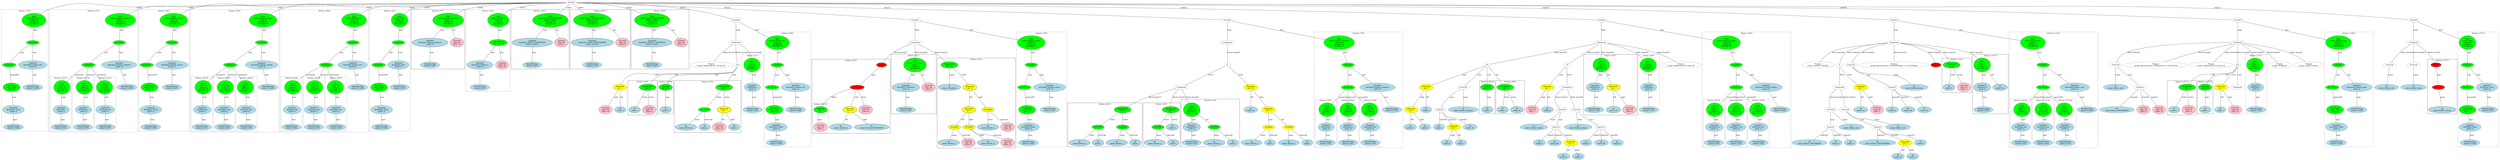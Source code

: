 strict graph "" {
	graph [bb="0,0,17495,1345.5"];
	node [label="\N"];
	subgraph cluster313 {
		graph [label="bitonic.c:126:3"];
	}
	subgraph cluster2 {
		graph [bb="8,239.3,333,1268.5",
			label="bitonic.c:25:6",
			lheight=0.21,
			lp="170.5,1257",
			lwidth=1.06,
			style=dashed
		];
		7	[fillcolor=lightblue,
			height=0.74639,
			label="IdentifierType
names: ['void']",
			pos="91,274.17",
			style="filled,dashed",
			width=1.9053];
		6	[fillcolor=lightblue,
			height=1.041,
			label="TypeDecl
declname: None
quals: []",
			pos="91,421.34",
			style="filled,dashed",
			width=2.082];
		6 -- 7	[label=type,
			lp="103,337.15",
			pos="91,383.7 91,358 91,324.26 91,301.26"];
		5	[fillcolor=green,
			height=1.041,
			label="Typename
name: None
quals: []",
			pos="78,610.72",
			style="filled,dashed",
			width=1.6303];
		5 -- 6	[label=type,
			lp="97,526.53",
			pos="80.537,573.14 82.828,540.13 86.18,491.81 88.469,458.82"];
		4	[fillcolor=green,
			height=0.5,
			label=ParamList,
			pos="63,800.1",
			style="filled,dashed",
			width=1.3179];
		4 -- 5	[label="params[0]",
			lp="99,715.91",
			pos="64.384,781.8 66.799,751.63 71.833,688.76 75.057,648.49"];
		3	[fillcolor=green,
			height=0.5,
			label=FuncDecl,
			pos="227,989.48",
			style="filled,dashed",
			width=1.2457];
		3 -- 4	[label=args,
			lp="150.5,905.29",
			pos="207.44,973.03 184.85,954.64 147.3,922.3 120,889.79 100.58,866.66 82.514,836.5 72.125,817.98"];
		8	[fillcolor=lightblue,
			height=1.041,
			label="TypeDecl
declname: bitonic_init
quals: []",
			pos="227,800.1",
			style="filled,dashed",
			width=2.7302];
		3 -- 8	[label=type,
			lp="239,905.29",
			pos="227,971.18 227,941.01 227,878.14 227,837.86"];
		9	[fillcolor=lightblue,
			height=0.74639,
			label="IdentifierType
names: ['void']",
			pos="227,610.72",
			style="filled,dashed",
			width=1.9053];
		8 -- 9	[label=type,
			lp="239,715.91",
			pos="227,762.52 227,725.78 227,670.08 227,637.65"];
		2	[fillcolor=green,
			height=1.6303,
			label="Decl
name: bitonic_init
quals: []
storage: []
funcspec: []",
			pos="235,1178.9",
			style="filled,dashed",
			width=2.2785];
		2 -- 3	[label=type,
			lp="244,1094.7",
			pos="232.53,1120.1 230.88,1081.4 228.82,1033 227.74,1007.7"];
	}
	subgraph cluster315 {
		graph [bb="16276,107.35,16615,1079.2",
			label="bitonic.c:134:6",
			lheight=0.21,
			lp="16446,1067.7",
			lwidth=1.14,
			style=dashed
		];
		320	[fillcolor=lightblue,
			height=0.74639,
			label="IdentifierType
names: ['void']",
			pos="16359,142.22",
			style="filled,dashed",
			width=1.9053];
		319	[fillcolor=lightblue,
			height=1.041,
			label="TypeDecl
declname: None
quals: []",
			pos="16359,274.17",
			style="filled,dashed",
			width=2.082];
		319 -- 320	[label=type,
			lp="16371,205.19",
			pos="16359,236.63 16359,215.15 16359,188.52 16359,169.2"];
		318	[fillcolor=green,
			height=1.041,
			label="Typename
name: None
quals: []",
			pos="16350,421.34",
			style="filled,dashed",
			width=1.6303];
		318 -- 319	[label=type,
			lp="16368,337.15",
			pos="16352,383.7 16354,361.7 16355,333.79 16357,311.79"];
		317	[fillcolor=green,
			height=0.5,
			label=ParamList,
			pos="16331,610.72",
			style="filled,dashed",
			width=1.3179];
		317 -- 318	[label="params[0]",
			lp="16368,526.53",
			pos="16333,592.42 16336,562.16 16342,499 16346,458.74"];
		316	[fillcolor=green,
			height=0.5,
			label=FuncDecl,
			pos="16373,800.1",
			style="filled,dashed",
			width=1.2457];
		316 -- 317	[label=args,
			lp="16368,715.91",
			pos="16369,782.14 16361,746.55 16343,664.44 16335,628.77"];
		321	[fillcolor=lightblue,
			height=1.041,
			label="TypeDecl
declname: bitonic_main
quals: []",
			pos="16502,610.72",
			style="filled,dashed",
			width=2.9266];
		316 -- 321	[label=type,
			lp="16446,715.91",
			pos="16384,782.47 16405,752.28 16450,687.86 16477,647.35"];
		322	[fillcolor=lightblue,
			height=0.74639,
			label="IdentifierType
names: ['void']",
			pos="16502,421.34",
			style="filled,dashed",
			width=1.9053];
		321 -- 322	[label=type,
			lp="16514,526.53",
			pos="16502,573.14 16502,536.4 16502,480.7 16502,448.27"];
		315	[fillcolor=green,
			height=1.6303,
			label="Decl
name: bitonic_main
quals: []
storage: []
funcspec: []",
			pos="16373,989.48",
			style="filled,dashed",
			width=2.4749];
		315 -- 316	[label=type,
			lp="16385,905.29",
			pos="16373,930.73 16373,892.02 16373,843.65 16373,818.35"];
	}
	subgraph cluster283 {
		graph [bb="13850,565.24,14062,857.97",
			label="bitonic.c:115:3",
			lheight=0.21,
			lp="13956,846.47",
			lwidth=1.14
		];
		284	[fillcolor=lightblue,
			height=0.74639,
			label="ID
name: k",
			pos="13901,610.72",
			style=filled,
			width=1.1982];
		283	[fillcolor=green,
			height=0.74639,
			label="Assignment
op: /=",
			pos="13916,800.1",
			style=filled,
			width=1.6106];
		283 -- 284	[label=lvalue,
			lp="13927,715.91",
			pos="13914,773.04 13911,737.34 13906,673.59 13903,637.85"];
		285	[fillcolor=pink,
			height=1.041,
			label="Constant
type: int
value: 2",
			pos="14008,610.72",
			style=filled,
			width=1.2767];
		283 -- 285	[label=rvalue,
			lp="13977,715.91",
			pos="13928,773.83 13945,740.76 13973,682.69 13991,645.77"];
	}
	subgraph cluster361 {
		graph [bb="16993,386.47,17195,849.1",
			label="bitonic.c:157:3",
			lheight=0.21,
			lp="17094,837.6",
			lwidth=1.14
		];
		363	[fillcolor=lightblue,
			height=0.74639,
			label="ID
name: bitonic_return",
			pos="17094,421.34",
			style=filled,
			width=2.5731];
		362	[fillcolor=red,
			height=0.5,
			label=FuncCall,
			pos="17070,610.72",
			style=filled,
			width=1.1916];
		362 -- 363	[label=name,
			lp="17096,526.53",
			pos="17072,592.42 17076,559.45 17086,487.39 17091,448.49"];
		361	[fillcolor=red,
			height=0.5,
			label=Return,
			pos="17052,800.1",
			style=filled,
			width=0.95686];
		361 -- 362	[label=expr,
			lp="17072,715.91",
			pos="17054,781.8 17057,746.11 17065,664.63 17068,628.97"];
	}
	subgraph cluster18 {
		graph [bb="694,231.3,1316,1268.5",
			label="bitonic.c:27:6",
			lheight=0.21,
			lp="1005,1257",
			lwidth=1.06,
			style=dashed
		];
		subgraph cluster21 {
			graph [bb="702,239.3,850,700.41",
				label="bitonic.c:27:27",
				lheight=0.21,
				lp="776,688.91",
				lwidth=1.14,
				style=dashed
			];
			23	[fillcolor=lightblue,
				height=0.74639,
				label="IdentifierType
names: ['int']",
				pos="776,274.17",
				style="filled,dashed",
				width=1.8463];
			22	[fillcolor=lightblue,
				height=1.041,
				label="TypeDecl
declname: i
quals: []",
				pos="779,421.34",
				style="filled,dashed",
				width=1.5713];
			22 -- 23	[label=type,
				lp="790,337.15",
				pos="778.24,383.7 777.71,358 777.01,324.26 776.54,301.26"];
			21	[fillcolor=green,
				height=1.6303,
				label="Decl
name: i
quals: []
storage: []
funcspec: []",
				pos="784,610.72",
				style="filled,dashed",
				width=1.591];
			21 -- 22	[label=type,
				lp="794,526.53",
				pos="782.46,551.97 781.65,521.64 780.68,485.4 779.98,458.95"];
		}
		subgraph cluster24 {
			graph [bb="858,239.3,1006,700.41",
				label="bitonic.c:27:34",
				lheight=0.21,
				lp="932,688.91",
				lwidth=1.14,
				style=dashed
			];
			26	[fillcolor=lightblue,
				height=0.74639,
				label="IdentifierType
names: ['int']",
				pos="932,274.17",
				style="filled,dashed",
				width=1.8463];
			25	[fillcolor=lightblue,
				height=1.041,
				label="TypeDecl
declname: j
quals: []",
				pos="935,421.34",
				style="filled,dashed",
				width=1.5713];
			25 -- 26	[label=type,
				lp="946,337.15",
				pos="934.24,383.7 933.71,358 933.01,324.26 932.54,301.26"];
			24	[fillcolor=green,
				height=1.6303,
				label="Decl
name: j
quals: []
storage: []
funcspec: []",
				pos="937,610.72",
				style="filled,dashed",
				width=1.591];
			24 -- 25	[label=type,
				lp="949,526.53",
				pos="936.38,551.97 936.06,521.64 935.67,485.4 935.39,458.95"];
		}
		subgraph cluster27 {
			graph [bb="1014,239.3,1162,700.41",
				label="bitonic.c:27:41",
				lheight=0.21,
				lp="1088,688.91",
				lwidth=1.14,
				style=dashed
			];
			29	[fillcolor=lightblue,
				height=0.74639,
				label="IdentifierType
names: ['int']",
				pos="1088,274.17",
				style="filled,dashed",
				width=1.8463];
			28	[fillcolor=lightblue,
				height=1.041,
				label="TypeDecl
declname: dir
quals: []",
				pos="1087,421.34",
				style="filled,dashed",
				width=1.8071];
			28 -- 29	[label=type,
				lp="1100,337.15",
				pos="1087.3,383.7 1087.4,358 1087.7,324.26 1087.8,301.26"];
			27	[fillcolor=green,
				height=1.6303,
				label="Decl
name: dir
quals: []
storage: []
funcspec: []",
				pos="1083,610.72",
				style="filled,dashed",
				width=1.591];
			27 -- 28	[label=type,
				lp="1097,526.53",
				pos="1084.2,551.97 1084.9,521.64 1085.7,485.4 1086.2,458.95"];
		}
		20	[fillcolor=green,
			height=0.5,
			label=ParamList,
			pos="980,800.1",
			style="filled,dashed",
			width=1.3179];
		20 -- 21	[label="params[0]",
			lp="905,715.91",
			pos="957.76,784.13 931.52,765.94 887.27,733.55 854,700.41 841.22,687.67 828.58,672.63 817.64,658.59"];
		20 -- 24	[label="params[1]",
			lp="991,715.91",
			pos="976.11,782.14 970.26,756.64 958.93,707.26 949.96,668.2"];
		20 -- 27	[label="params[2]",
			lp="1058,715.91",
			pos="989.68,782.33 998.47,767.03 1011.7,743.78 1023,723.41 1033.9,703.66 1045.7,681.82 1055.9,662.73"];
		19	[fillcolor=green,
			height=0.5,
			label=FuncDecl,
			pos="1189,989.48",
			style="filled,dashed",
			width=1.2457];
		19 -- 20	[label=args,
			lp="1096.5,905.29",
			pos="1167.3,973.48 1141,955.01 1096.1,922.08 1061,889.79 1035.5,866.35 1009,836.02 993.55,817.58"];
		30	[fillcolor=lightblue,
			height=1.041,
			label="TypeDecl
declname: bitonic_compare
quals: []",
			pos="1189,800.1",
			style="filled,dashed",
			width=3.2998];
		19 -- 30	[label=type,
			lp="1201,905.29",
			pos="1189,971.18 1189,941.01 1189,878.14 1189,837.86"];
		31	[fillcolor=lightblue,
			height=0.74639,
			label="IdentifierType
names: ['void']",
			pos="1239,610.72",
			style="filled,dashed",
			width=1.9053];
		30 -- 31	[label=type,
			lp="1225,715.91",
			pos="1198.8,762.52 1208.6,725.78 1223.4,670.08 1232.1,637.65"];
		18	[fillcolor=green,
			height=1.6303,
			label="Decl
name: bitonic_compare
quals: []
storage: []
funcspec: []",
			pos="1197,1178.9",
			style="filled,dashed",
			width=2.8677];
		18 -- 19	[label=type,
			lp="1206,1094.7",
			pos="1194.5,1120.1 1192.9,1081.4 1190.8,1033 1189.7,1007.7"];
	}
	subgraph cluster338 {
		graph [bb="15182,375.86,15390,668.59",
			label="bitonic.c:147:9",
			lheight=0.21,
			lp="15286,657.09",
			lwidth=1.14
		];
		339	[fillcolor=lightblue,
			height=0.74639,
			label="ID
name: i",
			pos="15231,421.34",
			style=filled,
			width=1.1392];
		338	[fillcolor=green,
			height=0.74639,
			label="Assignment
op: =",
			pos="15324,610.72",
			style=filled,
			width=1.6106];
		338 -- 339	[label=lvalue,
			lp="15303,526.53",
			pos="15311,584.45 15294,548.48 15261,482.95 15243,447.21"];
		340	[fillcolor=pink,
			height=1.041,
			label="Constant
type: int
value: 0",
			pos="15336,421.34",
			style=filled,
			width=1.2767];
		338 -- 340	[label=rvalue,
			lp="15347,526.53",
			pos="15326,583.66 15328,551.18 15331,495.48 15334,458.78"];
	}
	subgraph cluster279 {
		graph [bb="13590,386.47,13842,889.79",
			label="bitonic.c:114:7",
			lheight=0.21,
			lp="13716,878.29",
			lwidth=1.14
		];
		281	[fillcolor=lightblue,
			height=0.74639,
			label="IdentifierType
names: ['int']",
			pos="13664,421.34",
			style="filled,dashed",
			width=1.8463];
		280	[fillcolor=lightblue,
			height=1.041,
			label="TypeDecl
declname: k
quals: []",
			pos="13657,610.72",
			style=filled,
			width=1.6303];
		280 -- 281	[label=type,
			lp="13673,526.53",
			pos="13658,573.14 13660,536.4 13662,480.7 13663,448.27"];
		279	[fillcolor=green,
			height=1.6303,
			label="Decl
name: k
quals: []
storage: []
funcspec: []",
			pos="13658,800.1",
			style=filled,
			width=1.591];
		279 -- 280	[label=type,
			lp="13670,715.91",
			pos="13658,741.35 13658,711.02 13657,674.78 13657,648.33"];
		282	[fillcolor=lightblue,
			height=0.74639,
			label="ID
name: cnt",
			pos="13784,610.72",
			style=filled,
			width=1.3946];
		279 -- 282	[label=init,
			lp="13730,715.91",
			pos="13690,751.47 13701,735.29 13714,717.08 13725,700.41 13740,678.76 13756,654.06 13768,636.23"];
	}
	subgraph cluster234 {
		graph [bb="10390,386.47,10500,668.59",
			label="bitonic.c:98:29",
			lheight=0.21,
			lp="10445,657.09",
			lwidth=1.14
		];
		235	[fillcolor=lightblue,
			height=0.74639,
			label="ID
name: i",
			pos="10445,421.34",
			style=filled,
			width=1.1392];
		234	[fillcolor=green,
			height=0.74639,
			label="UnaryOp
op: p++",
			pos="10445,610.72",
			style=filled,
			width=1.316];
		234 -- 235	[label=expr,
			lp="10458,526.53",
			pos="10445,583.66 10445,547.96 10445,484.21 10445,448.47"];
	}
	subgraph cluster10 {
		graph [bb="341,239.3,686,1268.5",
			label="bitonic.c:26:5",
			lheight=0.21,
			lp="513.5,1257",
			lwidth=1.06,
			style=dashed
		];
		15	[fillcolor=lightblue,
			height=0.74639,
			label="IdentifierType
names: ['void']",
			pos="424,274.17",
			style="filled,dashed",
			width=1.9053];
		14	[fillcolor=lightblue,
			height=1.041,
			label="TypeDecl
declname: None
quals: []",
			pos="424,421.34",
			style="filled,dashed",
			width=2.082];
		14 -- 15	[label=type,
			lp="436,337.15",
			pos="424,383.7 424,358 424,324.26 424,301.26"];
		13	[fillcolor=green,
			height=1.041,
			label="Typename
name: None
quals: []",
			pos="412,610.72",
			style="filled,dashed",
			width=1.6303];
		13 -- 14	[label=type,
			lp="430,526.53",
			pos="414.34,573.14 416.46,540.13 419.55,491.81 421.66,458.82"];
		12	[fillcolor=green,
			height=0.5,
			label=ParamList,
			pos="396,800.1",
			style="filled,dashed",
			width=1.3179];
		12 -- 13	[label="params[0]",
			lp="432,715.91",
			pos="397.48,781.8 400.05,751.63 405.42,688.76 408.86,648.49"];
		11	[fillcolor=green,
			height=0.5,
			label=FuncDecl,
			pos="570,989.48",
			style="filled,dashed",
			width=1.2457];
		11 -- 12	[label=args,
			lp="485.5,905.29",
			pos="548.47,973.4 523.64,955.35 482.46,923.33 453,889.79 432.95,866.96 414.94,836.44 404.75,817.81"];
		16	[fillcolor=lightblue,
			height=1.041,
			label="TypeDecl
declname: bitonic_return
quals: []",
			pos="570,800.1",
			style="filled,dashed",
			width=3.0052];
		11 -- 16	[label=type,
			lp="582,905.29",
			pos="570,971.18 570,941.01 570,878.14 570,837.86"];
		17	[fillcolor=lightblue,
			height=0.74639,
			label="IdentifierType
names: ['int']",
			pos="570,610.72",
			style="filled,dashed",
			width=1.8463];
		16 -- 17	[label=type,
			lp="582,715.91",
			pos="570,762.52 570,725.78 570,670.08 570,637.65"];
		10	[fillcolor=green,
			height=1.6303,
			label="Decl
name: bitonic_return
quals: []
storage: []
funcspec: []",
			pos="581,1178.9",
			style="filled,dashed",
			width=2.5731];
		10 -- 11	[label=type,
			lp="589,1094.7",
			pos="577.61,1120.1 575.34,1081.4 572.5,1033 571.01,1007.7"];
	}
	subgraph cluster348 {
		graph [bb="17203,107.35,17487,1079.2",
			label="bitonic.c:152:5",
			lheight=0.21,
			lp="17345,1067.7",
			lwidth=1.14,
			style=dashed
		];
		353	[fillcolor=lightblue,
			height=0.74639,
			label="IdentifierType
names: ['void']",
			pos="17286,142.22",
			style="filled,dashed",
			width=1.9053];
		352	[fillcolor=lightblue,
			height=1.041,
			label="TypeDecl
declname: None
quals: []",
			pos="17286,274.17",
			style="filled,dashed",
			width=2.082];
		352 -- 353	[label=type,
			lp="17298,205.19",
			pos="17286,236.63 17286,215.15 17286,188.52 17286,169.2"];
		351	[fillcolor=green,
			height=1.041,
			label="Typename
name: None
quals: []",
			pos="17270,421.34",
			style="filled,dashed",
			width=1.6303];
		351 -- 352	[label=type,
			lp="17291,337.15",
			pos="17274,383.7 17276,361.7 17280,333.79 17282,311.79"];
		350	[fillcolor=green,
			height=0.5,
			label=ParamList,
			pos="17266,610.72",
			style="filled,dashed",
			width=1.3179];
		350 -- 351	[label="params[0]",
			lp="17295,526.53",
			pos="17266,592.42 17267,562.25 17268,499.38 17269,459.11"];
		349	[fillcolor=green,
			height=0.5,
			label=FuncDecl,
			pos="17269,800.1",
			style="filled,dashed",
			width=1.2457];
		349 -- 350	[label=args,
			lp="17278,715.91",
			pos="17269,781.8 17268,746.11 17267,664.63 17266,628.97"];
		354	[fillcolor=lightblue,
			height=1.041,
			label="TypeDecl
declname: main
quals: []",
			pos="17405,610.72",
			style="filled,dashed",
			width=2.0428];
		349 -- 354	[label=type,
			lp="17344,715.91",
			pos="17281,782.47 17303,752.01 17351,686.71 17380,646.27"];
		355	[fillcolor=lightblue,
			height=0.74639,
			label="IdentifierType
names: ['int']",
			pos="17413,421.34",
			style="filled,dashed",
			width=1.8463];
		354 -- 355	[label=type,
			lp="17420,526.53",
			pos="17407,573.14 17408,536.4 17411,480.7 17412,448.27"];
		348	[fillcolor=green,
			height=1.6303,
			label="Decl
name: main
quals: []
storage: []
funcspec: []",
			pos="17269,989.48",
			style="filled,dashed",
			width=1.6106];
		348 -- 349	[label=type,
			lp="17281,905.29",
			pos="17269,930.73 17269,892.02 17269,843.65 17269,818.35"];
	}
	subgraph cluster325 {
		graph [bb="15744,386.47,15892,889.79",
			label="bitonic.c:137:7",
			lheight=0.21,
			lp="15818,878.29",
			lwidth=1.14,
			style=dashed
		];
		327	[fillcolor=lightblue,
			height=0.74639,
			label="IdentifierType
names: ['int']",
			pos="15818,421.34",
			style="filled,dashed",
			width=1.8463];
		326	[fillcolor=lightblue,
			height=1.041,
			label="TypeDecl
declname: i
quals: []",
			pos="15814,610.72",
			style="filled,dashed",
			width=1.5713];
		326 -- 327	[label=type,
			lp="15828,526.53",
			pos="15815,573.14 15816,536.4 15817,480.7 15817,448.27"];
		325	[fillcolor=green,
			height=1.6303,
			label="Decl
name: i
quals: []
storage: []
funcspec: []",
			pos="15811,800.1",
			style="filled,dashed",
			width=1.591];
		325 -- 326	[label=type,
			lp="15825,715.91",
			pos="15812,741.35 15812,711.02 15813,674.78 15813,648.33"];
	}
	subgraph cluster264 {
		graph [bb="14070,99.347,14692,1079.2",
			label="bitonic.c:112:6",
			lheight=0.21,
			lp="14381,1067.7",
			lwidth=1.14,
			style=dashed
		];
		subgraph cluster273 {
			graph [bb="14390,107.35,14538,511.03",
				label="bitonic.c:112:41",
				lheight=0.21,
				lp="14464,499.53",
				lwidth=1.24,
				style=dashed
			];
			275	[fillcolor=lightblue,
				height=0.74639,
				label="IdentifierType
names: ['int']",
				pos="14464,142.22",
				style="filled,dashed",
				width=1.8463];
			274	[fillcolor=lightblue,
				height=1.041,
				label="TypeDecl
declname: dir
quals: []",
				pos="14463,274.17",
				style="filled,dashed",
				width=1.8071];
			274 -- 275	[label=type,
				lp="14476,205.19",
				pos="14463,236.63 14463,215.15 14464,188.52 14464,169.2"];
			273	[fillcolor=green,
				height=1.6303,
				label="Decl
name: dir
quals: []
storage: []
funcspec: []",
				pos="14459,421.34",
				style="filled,dashed",
				width=1.591];
			273 -- 274	[label=type,
				lp="14474,337.15",
				pos="14461,362.55 14461,345.47 14462,327.25 14462,311.89"];
		}
		subgraph cluster270 {
			graph [bb="14234,107.35,14382,511.03",
				label="bitonic.c:112:32",
				lheight=0.21,
				lp="14308,499.53",
				lwidth=1.24,
				style=dashed
			];
			272	[fillcolor=lightblue,
				height=0.74639,
				label="IdentifierType
names: ['int']",
				pos="14308,142.22",
				style="filled,dashed",
				width=1.8463];
			271	[fillcolor=lightblue,
				height=1.041,
				label="TypeDecl
declname: cnt
quals: []",
				pos="14308,274.17",
				style="filled,dashed",
				width=1.8267];
			271 -- 272	[label=type,
				lp="14320,205.19",
				pos="14308,236.63 14308,215.15 14308,188.52 14308,169.2"];
			270	[fillcolor=green,
				height=1.6303,
				label="Decl
name: cnt
quals: []
storage: []
funcspec: []",
				pos="14308,421.34",
				style="filled,dashed",
				width=1.591];
			270 -- 271	[label=type,
				lp="14320,337.15",
				pos="14308,362.55 14308,345.47 14308,327.25 14308,311.89"];
		}
		subgraph cluster267 {
			graph [bb="14078,107.35,14226,511.03",
				label="bitonic.c:112:24",
				lheight=0.21,
				lp="14152,499.53",
				lwidth=1.24,
				style=dashed
			];
			269	[fillcolor=lightblue,
				height=0.74639,
				label="IdentifierType
names: ['int']",
				pos="14152,142.22",
				style="filled,dashed",
				width=1.8463];
			268	[fillcolor=lightblue,
				height=1.041,
				label="TypeDecl
declname: lo
quals: []",
				pos="14155,274.17",
				style="filled,dashed",
				width=1.7088];
			268 -- 269	[label=type,
				lp="14166,205.19",
				pos="14154,236.63 14154,215.15 14153,188.52 14153,169.2"];
			267	[fillcolor=green,
				height=1.6303,
				label="Decl
name: lo
quals: []
storage: []
funcspec: []",
				pos="14160,421.34",
				style="filled,dashed",
				width=1.591];
			267 -- 268	[label=type,
				lp="14170,337.15",
				pos="14158,362.55 14157,345.47 14157,327.25 14156,311.89"];
		}
		266	[fillcolor=green,
			height=0.5,
			label=ParamList,
			pos="14308,610.72",
			style="filled,dashed",
			width=1.3179];
		266 -- 267	[label="params[0]",
			lp="14276,526.53",
			pos="14295,593.19 14283,577.86 14264,554.42 14248,534.03 14231,512.14 14212,487.81 14196,467.47"];
		266 -- 270	[label="params[1]",
			lp="14336,526.53",
			pos="14308,592.42 14308,567.15 14308,518.91 14308,480.25"];
		266 -- 273	[label="params[2]",
			lp="14407,526.53",
			pos="14321,593.42 14344,565.55 14390,507.82 14423,467.15"];
		265	[fillcolor=green,
			height=0.5,
			label=FuncDecl,
			pos="14308,800.1",
			style="filled,dashed",
			width=1.2457];
		265 -- 266	[label=args,
			lp="14320,715.91",
			pos="14308,781.8 14308,746.11 14308,664.63 14308,628.97"];
		276	[fillcolor=lightblue,
			height=1.041,
			label="TypeDecl
declname: bitonic_sort
quals: []",
			pos="14503,610.72",
			style="filled,dashed",
			width=2.7695];
		265 -- 276	[label=type,
			lp="14412,715.91",
			pos="14325,783.12 14356,752.85 14425,686.54 14467,645.85"];
		277	[fillcolor=lightblue,
			height=0.74639,
			label="IdentifierType
names: ['void']",
			pos="14615,421.34",
			style="filled,dashed",
			width=1.9053];
		276 -- 277	[label=type,
			lp="14568,526.53",
			pos="14524,574.03 14546,537.08 14580,480.28 14600,447.68"];
		264	[fillcolor=green,
			height=1.6303,
			label="Decl
name: bitonic_sort
quals: []
storage: []
funcspec: []",
			pos="14199,989.48",
			style="filled,dashed",
			width=2.3374];
		264 -- 265	[label=type,
			lp="14263,905.29",
			pos="14230,934.78 14253,895.2 14283,843.89 14298,817.85"];
	}
	subgraph cluster344 {
		graph [bb="15398,386.47,15508,668.59",
			label="bitonic.c:147:24",
			lheight=0.21,
			lp="15453,657.09",
			lwidth=1.24
		];
		345	[fillcolor=lightblue,
			height=0.74639,
			label="ID
name: i",
			pos="15453,421.34",
			style=filled,
			width=1.1392];
		344	[fillcolor=green,
			height=0.74639,
			label="UnaryOp
op: p++",
			pos="15453,610.72",
			style=filled,
			width=1.316];
		344 -- 345	[label=expr,
			lp="15466,526.53",
			pos="15453,583.66 15453,547.96 15453,484.21 15453,448.47"];
	}
	subgraph cluster32 {
		graph [bb="1324,231.3,1946,1268.5",
			label="bitonic.c:28:6",
			lheight=0.21,
			lp="1635,1257",
			lwidth=1.06,
			style=dashed
		];
		subgraph cluster35 {
			graph [bb="1332,239.3,1480,700.41",
				label="bitonic.c:28:25",
				lheight=0.21,
				lp="1406,688.91",
				lwidth=1.14,
				style=dashed
			];
			37	[fillcolor=lightblue,
				height=0.74639,
				label="IdentifierType
names: ['int']",
				pos="1406,274.17",
				style="filled,dashed",
				width=1.8463];
			36	[fillcolor=lightblue,
				height=1.041,
				label="TypeDecl
declname: lo
quals: []",
				pos="1409,421.34",
				style="filled,dashed",
				width=1.7088];
			36 -- 37	[label=type,
				lp="1420,337.15",
				pos="1408.2,383.7 1407.7,358 1407,324.26 1406.5,301.26"];
			35	[fillcolor=green,
				height=1.6303,
				label="Decl
name: lo
quals: []
storage: []
funcspec: []",
				pos="1414,610.72",
				style="filled,dashed",
				width=1.591];
			35 -- 36	[label=type,
				lp="1424,526.53",
				pos="1412.5,551.97 1411.6,521.64 1410.7,485.4 1410,458.95"];
		}
		subgraph cluster38 {
			graph [bb="1488,239.3,1636,700.41",
				label="bitonic.c:28:33",
				lheight=0.21,
				lp="1562,688.91",
				lwidth=1.14,
				style=dashed
			];
			40	[fillcolor=lightblue,
				height=0.74639,
				label="IdentifierType
names: ['int']",
				pos="1562,274.17",
				style="filled,dashed",
				width=1.8463];
			39	[fillcolor=lightblue,
				height=1.041,
				label="TypeDecl
declname: cnt
quals: []",
				pos="1562,421.34",
				style="filled,dashed",
				width=1.8267];
			39 -- 40	[label=type,
				lp="1574,337.15",
				pos="1562,383.7 1562,358 1562,324.26 1562,301.26"];
			38	[fillcolor=green,
				height=1.6303,
				label="Decl
name: cnt
quals: []
storage: []
funcspec: []",
				pos="1568,610.72",
				style="filled,dashed",
				width=1.591];
			38 -- 39	[label=type,
				lp="1578,526.53",
				pos="1566.2,551.97 1565.2,521.64 1564,485.4 1563.2,458.95"];
		}
		subgraph cluster41 {
			graph [bb="1644,239.3,1792,700.41",
				label="bitonic.c:28:42",
				lheight=0.21,
				lp="1718,688.91",
				lwidth=1.14,
				style=dashed
			];
			43	[fillcolor=lightblue,
				height=0.74639,
				label="IdentifierType
names: ['int']",
				pos="1718,274.17",
				style="filled,dashed",
				width=1.8463];
			42	[fillcolor=lightblue,
				height=1.041,
				label="TypeDecl
declname: dir
quals: []",
				pos="1717,421.34",
				style="filled,dashed",
				width=1.8071];
			42 -- 43	[label=type,
				lp="1730,337.15",
				pos="1717.3,383.7 1717.4,358 1717.7,324.26 1717.8,301.26"];
			41	[fillcolor=green,
				height=1.6303,
				label="Decl
name: dir
quals: []
storage: []
funcspec: []",
				pos="1711,610.72",
				style="filled,dashed",
				width=1.591];
			41 -- 42	[label=type,
				lp="1726,526.53",
				pos="1712.8,551.97 1713.8,521.64 1715,485.4 1715.8,458.95"];
		}
		34	[fillcolor=green,
			height=0.5,
			label=ParamList,
			pos="1646,800.1",
			style="filled,dashed",
			width=1.3179];
		34 -- 35	[label="params[0]",
			lp="1541,715.91",
			pos="1617.3,785.59 1583.3,768.68 1525.8,737.42 1484,700.41 1470.5,688.44 1457.7,673.62 1446.7,659.54"];
		34 -- 38	[label="params[1]",
			lp="1641,715.91",
			pos="1638.5,782.32 1631.7,767.02 1621.5,743.76 1613,723.41 1605.1,704.51 1596.6,683.72 1589.2,665.24"];
		34 -- 41	[label="params[2]",
			lp="1705,715.91",
			pos="1651.9,782.14 1660.9,756.19 1678.5,705.51 1692.1,666.13"];
		33	[fillcolor=green,
			height=0.5,
			label=FuncDecl,
			pos="1828,989.48",
			style="filled,dashed",
			width=1.2457];
		33 -- 34	[label=args,
			lp="1741.5,905.29",
			pos="1806.8,973.55 1781.8,955.4 1739.9,923.04 1709,889.79 1687.7,866.8 1667.5,836.34 1656,817.75"];
		44	[fillcolor=lightblue,
			height=1.041,
			label="TypeDecl
declname: bitonic_merge
quals: []",
			pos="1828,800.1",
			style="filled,dashed",
			width=3.0445];
		33 -- 44	[label=type,
			lp="1840,905.29",
			pos="1828,971.18 1828,941.01 1828,878.14 1828,837.86"];
		45	[fillcolor=lightblue,
			height=0.74639,
			label="IdentifierType
names: ['void']",
			pos="1869,610.72",
			style="filled,dashed",
			width=1.9053];
		44 -- 45	[label=type,
			lp="1860,715.91",
			pos="1836,762.52 1844,725.78 1856.2,670.08 1863.3,637.65"];
		32	[fillcolor=green,
			height=1.6303,
			label="Decl
name: bitonic_merge
quals: []
storage: []
funcspec: []",
			pos="1836,1178.9",
			style="filled,dashed",
			width=2.6124];
		32 -- 33	[label=type,
			lp="1845,1094.7",
			pos="1833.5,1120.1 1831.9,1081.4 1829.8,1033 1828.7,1007.7"];
	}
	subgraph cluster46 {
		graph [bb="1954,231.3,2576,1268.5",
			label="bitonic.c:29:6",
			lheight=0.21,
			lp="2265,1257",
			lwidth=1.06,
			style=dashed
		];
		subgraph cluster49 {
			graph [bb="1962,239.3,2110,700.41",
				label="bitonic.c:29:24",
				lheight=0.21,
				lp="2036,688.91",
				lwidth=1.14,
				style=dashed
			];
			51	[fillcolor=lightblue,
				height=0.74639,
				label="IdentifierType
names: ['int']",
				pos="2036,274.17",
				style="filled,dashed",
				width=1.8463];
			50	[fillcolor=lightblue,
				height=1.041,
				label="TypeDecl
declname: lo
quals: []",
				pos="2039,421.34",
				style="filled,dashed",
				width=1.7088];
			50 -- 51	[label=type,
				lp="2050,337.15",
				pos="2038.2,383.7 2037.7,358 2037,324.26 2036.5,301.26"];
			49	[fillcolor=green,
				height=1.6303,
				label="Decl
name: lo
quals: []
storage: []
funcspec: []",
				pos="2044,610.72",
				style="filled,dashed",
				width=1.591];
			49 -- 50	[label=type,
				lp="2054,526.53",
				pos="2042.5,551.97 2041.6,521.64 2040.7,485.4 2040,458.95"];
		}
		subgraph cluster52 {
			graph [bb="2118,239.3,2266,700.41",
				label="bitonic.c:29:32",
				lheight=0.21,
				lp="2192,688.91",
				lwidth=1.14,
				style=dashed
			];
			54	[fillcolor=lightblue,
				height=0.74639,
				label="IdentifierType
names: ['int']",
				pos="2192,274.17",
				style="filled,dashed",
				width=1.8463];
			53	[fillcolor=lightblue,
				height=1.041,
				label="TypeDecl
declname: cnt
quals: []",
				pos="2192,421.34",
				style="filled,dashed",
				width=1.8267];
			53 -- 54	[label=type,
				lp="2204,337.15",
				pos="2192,383.7 2192,358 2192,324.26 2192,301.26"];
			52	[fillcolor=green,
				height=1.6303,
				label="Decl
name: cnt
quals: []
storage: []
funcspec: []",
				pos="2198,610.72",
				style="filled,dashed",
				width=1.591];
			52 -- 53	[label=type,
				lp="2208,526.53",
				pos="2196.2,551.97 2195.2,521.64 2194,485.4 2193.2,458.95"];
		}
		subgraph cluster55 {
			graph [bb="2274,239.3,2422,700.41",
				label="bitonic.c:29:41",
				lheight=0.21,
				lp="2348,688.91",
				lwidth=1.14,
				style=dashed
			];
			57	[fillcolor=lightblue,
				height=0.74639,
				label="IdentifierType
names: ['int']",
				pos="2348,274.17",
				style="filled,dashed",
				width=1.8463];
			56	[fillcolor=lightblue,
				height=1.041,
				label="TypeDecl
declname: dir
quals: []",
				pos="2347,421.34",
				style="filled,dashed",
				width=1.8071];
			56 -- 57	[label=type,
				lp="2360,337.15",
				pos="2347.3,383.7 2347.4,358 2347.7,324.26 2347.8,301.26"];
			55	[fillcolor=green,
				height=1.6303,
				label="Decl
name: dir
quals: []
storage: []
funcspec: []",
				pos="2343,610.72",
				style="filled,dashed",
				width=1.591];
			55 -- 56	[label=type,
				lp="2357,526.53",
				pos="2344.2,551.97 2344.9,521.64 2345.7,485.4 2346.2,458.95"];
		}
		48	[fillcolor=green,
			height=0.5,
			label=ParamList,
			pos="2248,800.1",
			style="filled,dashed",
			width=1.3179];
		48 -- 49	[label="params[0]",
			lp="2166,715.91",
			pos="2224.3,784.41 2196.3,766.49 2149.1,734.35 2114,700.41 2101,687.86 2088.3,672.88 2077.4,658.83"];
		48 -- 52	[label="params[1]",
			lp="2256,715.91",
			pos="2243.5,782.14 2236.6,756.55 2223.4,706.92 2213,667.78"];
		48 -- 55	[label="params[2]",
			lp="2323,715.91",
			pos="2257,782.33 2265.2,767.04 2277.6,743.79 2288,723.41 2297.9,703.96 2308.6,682.47 2317.8,663.58"];
		47	[fillcolor=green,
			height=0.5,
			label=FuncDecl,
			pos="2468,989.48",
			style="filled,dashed",
			width=1.2457];
		47 -- 48	[label=args,
			lp="2389.5,905.29",
			pos="2449.6,972.82 2408.2,937.55 2308,852.19 2266.5,816.84"];
		58	[fillcolor=lightblue,
			height=1.041,
			label="TypeDecl
declname: bitonic_sort
quals: []",
			pos="2468,800.1",
			style="filled,dashed",
			width=2.7695];
		47 -- 58	[label=type,
			lp="2480,905.29",
			pos="2468,971.18 2468,941.01 2468,878.14 2468,837.86"];
		59	[fillcolor=lightblue,
			height=0.74639,
			label="IdentifierType
names: ['void']",
			pos="2499,610.72",
			style="filled,dashed",
			width=1.9053];
		58 -- 59	[label=type,
			lp="2495,715.91",
			pos="2474.1,762.52 2480.1,725.78 2489.3,670.08 2494.7,637.65"];
		46	[fillcolor=green,
			height=1.6303,
			label="Decl
name: bitonic_sort
quals: []
storage: []
funcspec: []",
			pos="2476,1178.9",
			style="filled,dashed",
			width=2.3374];
		46 -- 47	[label=type,
			lp="2485,1094.7",
			pos="2473.5,1120.1 2471.9,1081.4 2469.8,1033 2468.7,1007.7"];
	}
	subgraph cluster60 {
		graph [bb="2584,239.3,2868,1268.5",
			label="bitonic.c:30:5",
			lheight=0.21,
			lp="2726,1257",
			lwidth=1.06,
			style=dashed
		];
		65	[fillcolor=lightblue,
			height=0.74639,
			label="IdentifierType
names: ['void']",
			pos="2667,274.17",
			style="filled,dashed",
			width=1.9053];
		64	[fillcolor=lightblue,
			height=1.041,
			label="TypeDecl
declname: None
quals: []",
			pos="2667,421.34",
			style="filled,dashed",
			width=2.082];
		64 -- 65	[label=type,
			lp="2679,337.15",
			pos="2667,383.7 2667,358 2667,324.26 2667,301.26"];
		63	[fillcolor=green,
			height=1.041,
			label="Typename
name: None
quals: []",
			pos="2651,610.72",
			style="filled,dashed",
			width=1.6303];
		63 -- 64	[label=type,
			lp="2671,526.53",
			pos="2654.1,573.14 2656.9,540.13 2661.1,491.81 2663.9,458.82"];
		62	[fillcolor=green,
			height=0.5,
			label=ParamList,
			pos="2647,800.1",
			style="filled,dashed",
			width=1.3179];
		62 -- 63	[label="params[0]",
			lp="2677,715.91",
			pos="2647.4,781.8 2648,751.63 2649.4,688.76 2650.2,648.49"];
		61	[fillcolor=green,
			height=0.5,
			label=FuncDecl,
			pos="2786,989.48",
			style="filled,dashed",
			width=1.2457];
		61 -- 62	[label=args,
			lp="2732.5,905.29",
			pos="2771.2,972.27 2754,953.16 2725.2,920.15 2703,889.79 2685.4,865.68 2667.4,836.06 2656.7,817.88"];
		66	[fillcolor=lightblue,
			height=1.041,
			label="TypeDecl
declname: main
quals: []",
			pos="2786,800.1",
			style="filled,dashed",
			width=2.0428];
		61 -- 66	[label=type,
			lp="2798,905.29",
			pos="2786,971.18 2786,941.01 2786,878.14 2786,837.86"];
		67	[fillcolor=lightblue,
			height=0.74639,
			label="IdentifierType
names: ['int']",
			pos="2794,610.72",
			style="filled,dashed",
			width=1.8463];
		66 -- 67	[label=type,
			lp="2802,715.91",
			pos="2787.6,762.52 2789.1,725.78 2791.5,670.08 2792.9,637.65"];
		60	[fillcolor=green,
			height=1.6303,
			label="Decl
name: main
quals: []
storage: []
funcspec: []",
			pos="2794,1178.9",
			style="filled,dashed",
			width=1.6106];
		60 -- 61	[label=type,
			lp="2803,1094.7",
			pos="2791.5,1120.1 2789.9,1081.4 2787.8,1033 2786.7,1007.7"];
	}
	subgraph cluster68 {
		graph [bb="2876,765.23,3244,1268.5",
			label="bitonic.c:37:5",
			lheight=0.21,
			lp="3060,1257",
			lwidth=1.06
		];
		70	[fillcolor=lightblue,
			height=0.74639,
			label="IdentifierType
names: ['int']",
			pos="3004,800.1",
			style="filled,dashed",
			width=1.8463];
		69	[fillcolor=lightblue,
			height=1.041,
			label="TypeDecl
declname: bitonic_numiters
quals: []",
			pos="3004,989.48",
			style=filled,
			width=3.3195];
		69 -- 70	[label=type,
			lp="3016,905.29",
			pos="3004,951.9 3004,915.16 3004,859.46 3004,827.03"];
		68	[fillcolor=green,
			height=1.6303,
			label="Decl
name: bitonic_numiters
quals: []
storage: []
funcspec: []",
			pos="3133,1178.9",
			style=filled,
			width=2.8677];
		68 -- 69	[label=type,
			lp="3093,1094.7",
			pos="3095.9,1123.9 3074.3,1092.6 3047.7,1053.9 3028.7,1026.3"];
		71	[fillcolor=pink,
			height=1.041,
			label="Constant
type: int
value: 10",
			pos="3189,989.48",
			style=filled,
			width=1.316];
		68 -- 71	[label=init,
			lp="3169.5,1094.7",
			pos="3150,1120.9 3159.2,1090.1 3170.3,1053 3178.3,1026.3"];
	}
	subgraph cluster72 {
		graph [bb="3252,575.85,3560,1268.5",
			label="bitonic.c:38:5",
			lheight=0.21,
			lp="3406,1257",
			lwidth=1.06,
			style=dashed
		];
		75	[fillcolor=lightblue,
			height=0.74639,
			label="IdentifierType
names: ['int']",
			pos="3350,610.72",
			style="filled,dashed",
			width=1.8463];
		74	[fillcolor=lightblue,
			height=1.041,
			label="TypeDecl
declname: bitonic_a
quals: []",
			pos="3350,800.1",
			style="filled,dashed",
			width=2.4945];
		74 -- 75	[label=type,
			lp="3362,715.91",
			pos="3350,762.52 3350,725.78 3350,670.08 3350,637.65"];
		73	[fillcolor=green,
			height=0.74639,
			label="ArrayDecl
dim_quals: []",
			pos="3478,989.48",
			style="filled,dashed",
			width=1.7678];
		73 -- 74	[label=type,
			lp="3438,905.29",
			pos="3460.7,963.2 3438.4,930.54 3399.4,873.47 3374.2,836.5"];
		76	[fillcolor=pink,
			height=1.041,
			label="Constant
type: int
value: 32",
			pos="3505,800.1",
			style="filled,dashed",
			width=1.316];
		73 -- 76	[label=dim,
			lp="3502,905.29",
			pos="3481.8,962.42 3486.4,929.94 3494.5,874.24 3499.7,837.54"];
		72	[fillcolor=green,
			height=1.6303,
			label="Decl
name: bitonic_a
quals: []
storage: []
funcspec: []",
			pos="3478,1178.9",
			style="filled,dashed",
			width=2.0428];
		72 -- 73	[label=type,
			lp="3490,1094.7",
			pos="3478,1120.1 3478,1085.5 3478,1043.1 3478,1016.5"];
	}
	subgraph cluster77 {
		graph [bb="3568,765.23,3976,1268.5",
			label="bitonic.c:39:11",
			lheight=0.21,
			lp="3772,1257",
			lwidth=1.14
		];
		79	[fillcolor=lightblue,
			height=0.74639,
			label="IdentifierType
names: ['int']",
			pos="3717,800.1",
			style="filled,dashed",
			width=1.8463];
		78	[fillcolor=lightblue,
			height=1.041,
			label="TypeDecl
declname: bitonic_ASCENDING
quals: ['const']",
			pos="3717,989.48",
			style=filled,
			width=3.9087];
		78 -- 79	[label=type,
			lp="3729,905.29",
			pos="3717,951.9 3717,915.16 3717,859.46 3717,827.03"];
		77	[fillcolor=green,
			height=1.6303,
			label="Decl
name: bitonic_ASCENDING
quals: ['const']
storage: []
funcspec: []",
			pos="3844,1178.9",
			style=filled,
			width=3.457];
		77 -- 78	[label=type,
			lp="3804,1094.7",
			pos="3806.6,1122.6 3785.6,1091.7 3760,1053.9 3741.5,1026.7"];
		80	[fillcolor=pink,
			height=1.041,
			label="Constant
type: int
value: 1",
			pos="3922,989.48",
			style=filled,
			width=1.2767];
		77 -- 80	[label=init,
			lp="3890.5,1094.7",
			pos="3867.6,1121.1 3880.6,1089.9 3896.3,1052.1 3907.5,1025.2"];
	}
	subgraph cluster81 {
		graph [bb="3984,765.23,4402,1268.5",
			label="bitonic.c:40:11",
			lheight=0.21,
			lp="4193,1257",
			lwidth=1.14
		];
		83	[fillcolor=lightblue,
			height=0.74639,
			label="IdentifierType
names: ['int']",
			pos="4138,800.1",
			style="filled,dashed",
			width=1.8463];
		82	[fillcolor=lightblue,
			height=1.041,
			label="TypeDecl
declname: bitonic_DESCENDING
quals: ['const']",
			pos="4138,989.48",
			style=filled,
			width=4.0659];
		82 -- 83	[label=type,
			lp="4150,905.29",
			pos="4138,951.9 4138,915.16 4138,859.46 4138,827.03"];
		81	[fillcolor=green,
			height=1.6303,
			label="Decl
name: bitonic_DESCENDING
quals: ['const']
storage: []
funcspec: []",
			pos="4138,1178.9",
			style=filled,
			width=3.6337];
		81 -- 82	[label=type,
			lp="4150,1094.7",
			pos="4138,1120.1 4138,1089.8 4138,1053.5 4138,1027.1"];
		84	[fillcolor=pink,
			height=1.041,
			label="Constant
type: int
value: 0",
			pos="4348,989.48",
			style=filled,
			width=1.2767];
		81 -- 84	[label=init,
			lp="4292.5,1094.7",
			pos="4222.3,1133.7 4246.8,1118.5 4272.5,1099.9 4293,1079.2 4308.7,1063.3 4322,1042.2 4331.6,1024.6"];
	}
	subgraph cluster85 {
		graph [bb="4410,765.23,4817,1268.5",
			label="bitonic.c:42:11",
			lheight=0.21,
			lp="4613.5,1257",
			lwidth=1.14
		];
		87	[fillcolor=lightblue,
			height=0.74639,
			label="IdentifierType
names: ['int']",
			pos="4557,800.1",
			style="filled,dashed",
			width=1.8463];
		86	[fillcolor=lightblue,
			height=1.041,
			label="TypeDecl
declname: bitonic_CHECKSUM
quals: ['const']",
			pos="4557,989.48",
			style=filled,
			width=3.8694];
		86 -- 87	[label=type,
			lp="4569,905.29",
			pos="4557,951.9 4557,915.16 4557,859.46 4557,827.03"];
		85	[fillcolor=green,
			height=1.6303,
			label="Decl
name: bitonic_CHECKSUM
quals: ['const']
storage: []
funcspec: []",
			pos="4557,1178.9",
			style=filled,
			width=3.4177];
		85 -- 86	[label=type,
			lp="4569,1094.7",
			pos="4557,1120.1 4557,1089.8 4557,1053.5 4557,1027.1"];
		88	[fillcolor=pink,
			height=1.041,
			label="Constant
type: int
value: 55",
			pos="4762,989.48",
			style=filled,
			width=1.316];
		85 -- 88	[label=init,
			lp="4704.5,1094.7",
			pos="4636.1,1133.7 4659.8,1118.3 4684.9,1099.6 4705,1079.2 4720.8,1063.1 4734.6,1042 4744.6,1024.4"];
	}
	subgraph cluster90 {
		graph [bb="5343,107.35,5668,1079.2",
			label="bitonic.c:48:6",
			lheight=0.21,
			lp="5505.5,1067.7",
			lwidth=1.06,
			style=dashed
		];
		95	[fillcolor=lightblue,
			height=0.74639,
			label="IdentifierType
names: ['void']",
			pos="5426,142.22",
			style="filled,dashed",
			width=1.9053];
		94	[fillcolor=lightblue,
			height=1.041,
			label="TypeDecl
declname: None
quals: []",
			pos="5426,274.17",
			style="filled,dashed",
			width=2.082];
		94 -- 95	[label=type,
			lp="5438,205.19",
			pos="5426,236.63 5426,215.15 5426,188.52 5426,169.2"];
		93	[fillcolor=green,
			height=1.041,
			label="Typename
name: None
quals: []",
			pos="5414,421.34",
			style="filled,dashed",
			width=1.6303];
		93 -- 94	[label=type,
			lp="5434,337.15",
			pos="5417,383.7 5418.8,361.7 5421.2,333.79 5423,311.79"];
		92	[fillcolor=green,
			height=0.5,
			label=ParamList,
			pos="5398,610.72",
			style="filled,dashed",
			width=1.3179];
		92 -- 93	[label="params[0]",
			lp="5434,526.53",
			pos="5399.5,592.42 5402.1,562.25 5407.4,499.38 5410.9,459.11"];
		91	[fillcolor=green,
			height=0.5,
			label=FuncDecl,
			pos="5433,800.1",
			style="filled,dashed",
			width=1.2457];
		91 -- 92	[label=args,
			lp="5430.5,715.91",
			pos="5429.8,782.14 5423.2,746.55 5407.8,664.44 5401.2,628.77"];
		96	[fillcolor=lightblue,
			height=1.041,
			label="TypeDecl
declname: bitonic_init
quals: []",
			pos="5562,610.72",
			style="filled,dashed",
			width=2.7302];
		91 -- 96	[label=type,
			lp="5506,715.91",
			pos="5444.4,782.47 5465.2,752.28 5509.6,687.86 5537.5,647.35"];
		97	[fillcolor=lightblue,
			height=0.74639,
			label="IdentifierType
names: ['void']",
			pos="5562,421.34",
			style="filled,dashed",
			width=1.9053];
		96 -- 97	[label=type,
			lp="5574,526.53",
			pos="5562,573.14 5562,536.4 5562,480.7 5562,448.27"];
		90	[fillcolor=green,
			height=1.6303,
			label="Decl
name: bitonic_init
quals: []
storage: []
funcspec: []",
			pos="5433,989.48",
			style="filled,dashed",
			width=2.2785];
		90 -- 91	[label=type,
			lp="5445,905.29",
			pos="5433,930.73 5433,892.02 5433,843.65 5433,818.35"];
	}
	subgraph cluster99 {
		graph [bb="5187,386.47,5335,889.79",
			label="bitonic.c:51:7",
			lheight=0.21,
			lp="5261,878.29",
			lwidth=1.06,
			style=dashed
		];
		101	[fillcolor=lightblue,
			height=0.74639,
			label="IdentifierType
names: ['int']",
			pos="5261,421.34",
			style="filled,dashed",
			width=1.8463];
		100	[fillcolor=lightblue,
			height=1.041,
			label="TypeDecl
declname: i
quals: []",
			pos="5259,610.72",
			style="filled,dashed",
			width=1.5713];
		100 -- 101	[label=type,
			lp="5272,526.53",
			pos="5259.4,573.14 5259.8,536.4 5260.4,480.7 5260.7,448.27"];
		99	[fillcolor=green,
			height=1.6303,
			label="Decl
name: i
quals: []
storage: []
funcspec: []",
			pos="5257,800.1",
			style="filled,dashed",
			width=1.591];
		99 -- 100	[label=type,
			lp="5270,715.91",
			pos="5257.6,741.35 5257.9,711.02 5258.3,674.78 5258.6,648.33"];
	}
	subgraph cluster104 {
		graph [bb="4369,375.86,4577,668.59",
			label="bitonic.c:54:9",
			lheight=0.21,
			lp="4473,657.09",
			lwidth=1.06
		];
		105	[fillcolor=lightblue,
			height=0.74639,
			label="ID
name: i",
			pos="4418,421.34",
			style=filled,
			width=1.1392];
		104	[fillcolor=green,
			height=0.74639,
			label="Assignment
op: =",
			pos="4511,610.72",
			style=filled,
			width=1.6106];
		104 -- 105	[label=lvalue,
			lp="4490,526.53",
			pos="4498.5,584.45 4480.6,548.48 4448.1,482.95 4430.3,447.21"];
		106	[fillcolor=pink,
			height=1.041,
			label="Constant
type: int
value: 0",
			pos="4523,421.34",
			style=filled,
			width=1.2767];
		104 -- 106	[label=rvalue,
			lp="4534,526.53",
			pos="4512.7,583.66 4514.7,551.18 4518.3,495.48 4520.7,458.78"];
	}
	subgraph cluster110 {
		graph [bb="4585,386.47,4695,668.59",
			label="bitonic.c:54:24",
			lheight=0.21,
			lp="4640,657.09",
			lwidth=1.14
		];
		111	[fillcolor=lightblue,
			height=0.74639,
			label="ID
name: i",
			pos="4640,421.34",
			style=filled,
			width=1.1392];
		110	[fillcolor=green,
			height=0.74639,
			label="UnaryOp
op: p++",
			pos="4640,610.72",
			style=filled,
			width=1.316];
		110 -- 111	[label=expr,
			lp="4652.5,526.53",
			pos="4640,583.66 4640,547.96 4640,484.21 4640,448.47"];
	}
	subgraph cluster112 {
		graph [bb="4703,228.69,5179,668.59",
			label="bitonic.c:55:5",
			lheight=0.21,
			lp="4941,657.09",
			lwidth=1.06
		];
		114	[fillcolor=lightblue,
			height=0.74639,
			label="ID
name: bitonic_a",
			pos="4785,274.17",
			style=filled,
			width=2.0428];
		113	[fillcolor=green,
			height=0.5,
			label=ArrayRef,
			pos="4918,421.34",
			style=filled,
			width=1.2277];
		113 -- 114	[label=name,
			lp="4863.5,337.15",
			pos="4903.3,404.25 4880.1,378.93 4834.9,329.6 4807.6,299.8"];
		115	[fillcolor=lightblue,
			height=0.74639,
			label="ID
name: i",
			pos="4918,274.17",
			style=filled,
			width=1.1392];
		113 -- 115	[label=subscript,
			lp="4942.5,337.15",
			pos="4918,403.11 4918,377.88 4918,330.66 4918,301.19"];
		112	[fillcolor=green,
			height=0.74639,
			label="Assignment
op: =",
			pos="5059,610.72",
			style=filled,
			width=1.6106];
		112 -- 113	[label=lvalue,
			lp="5019,526.53",
			pos="5040.6,585.22 5011.4,546.43 4955.3,471.89 4930.4,438.83"];
		116	[fillcolor=yellow,
			height=0.74639,
			label="BinaryOp
op: -",
			pos="5059,421.34",
			style=filled,
			width=1.3749];
		112 -- 116	[label=rvalue,
			lp="5076,526.53",
			pos="5059,583.66 5059,547.96 5059,484.21 5059,448.47"];
		117	[fillcolor=pink,
			height=1.041,
			label="Constant
type: int
value: 32",
			pos="5024,274.17",
			style=filled,
			width=1.316];
		116 -- 117	[label=left,
			lp="5050.5,337.15",
			pos="5052.7,394.38 5047.2,371.22 5038.9,337.08 5032.7,311.26"];
		118	[fillcolor=lightblue,
			height=0.74639,
			label="ID
name: i",
			pos="5130,274.17",
			style=filled,
			width=1.1392];
		116 -- 118	[label=right,
			lp="5116,337.15",
			pos="5071.4,395.05 5084.4,368.41 5104.8,326.7 5117.8,300.17"];
	}
	subgraph cluster120 {
		graph [bb="7116,107.35,7461,1079.2",
			label="bitonic.c:59:5",
			lheight=0.21,
			lp="7288.5,1067.7",
			lwidth=1.06,
			style=dashed
		];
		125	[fillcolor=lightblue,
			height=0.74639,
			label="IdentifierType
names: ['void']",
			pos="7199,142.22",
			style="filled,dashed",
			width=1.9053];
		124	[fillcolor=lightblue,
			height=1.041,
			label="TypeDecl
declname: None
quals: []",
			pos="7199,274.17",
			style="filled,dashed",
			width=2.082];
		124 -- 125	[label=type,
			lp="7211,205.19",
			pos="7199,236.63 7199,215.15 7199,188.52 7199,169.2"];
		123	[fillcolor=green,
			height=1.041,
			label="Typename
name: None
quals: []",
			pos="7187,421.34",
			style="filled,dashed",
			width=1.6303];
		123 -- 124	[label=type,
			lp="7207,337.15",
			pos="7190,383.7 7191.8,361.7 7194.2,333.79 7196,311.79"];
		122	[fillcolor=green,
			height=0.5,
			label=ParamList,
			pos="7171,610.72",
			style="filled,dashed",
			width=1.3179];
		122 -- 123	[label="params[0]",
			lp="7207,526.53",
			pos="7172.5,592.42 7175.1,562.25 7180.4,499.38 7183.9,459.11"];
		121	[fillcolor=green,
			height=0.5,
			label=FuncDecl,
			pos="7217,800.1",
			style="filled,dashed",
			width=1.2457];
		121 -- 122	[label=args,
			lp="7210.5,715.91",
			pos="7212.8,782.14 7204.1,746.55 7183.9,664.44 7175.2,628.77"];
		126	[fillcolor=lightblue,
			height=1.041,
			label="TypeDecl
declname: bitonic_return
quals: []",
			pos="7345,610.72",
			style="filled,dashed",
			width=3.0052];
		121 -- 126	[label=type,
			lp="7290,715.91",
			pos="7228.4,782.47 7249,752.28 7293,687.86 7320.7,647.35"];
		127	[fillcolor=lightblue,
			height=0.74639,
			label="IdentifierType
names: ['int']",
			pos="7345,421.34",
			style="filled,dashed",
			width=1.8463];
		126 -- 127	[label=type,
			lp="7357,526.53",
			pos="7345,573.14 7345,536.4 7345,480.7 7345,448.27"];
		120	[fillcolor=green,
			height=1.6303,
			label="Decl
name: bitonic_return
quals: []
storage: []
funcspec: []",
			pos="7217,989.48",
			style="filled,dashed",
			width=2.5731];
		120 -- 121	[label=type,
			lp="7229,905.29",
			pos="7217,930.73 7217,892.02 7217,843.65 7217,818.35"];
	}
	subgraph cluster129 {
		graph [bb="6236,386.47,6548,889.79",
			label="bitonic.c:61:7",
			lheight=0.21,
			lp="6392,878.29",
			lwidth=1.06
		];
		131	[fillcolor=lightblue,
			height=0.74639,
			label="IdentifierType
names: ['int']",
			pos="6337,421.34",
			style="filled,dashed",
			width=1.8463];
		130	[fillcolor=lightblue,
			height=1.041,
			label="TypeDecl
declname: checksum
quals: []",
			pos="6337,610.72",
			style=filled,
			width=2.5731];
		130 -- 131	[label=type,
			lp="6349,526.53",
			pos="6337,573.14 6337,536.4 6337,480.7 6337,448.27"];
		129	[fillcolor=green,
			height=1.6303,
			label="Decl
name: checksum
quals: []
storage: []
funcspec: []",
			pos="6400,800.1",
			style=filled,
			width=2.141];
		129 -- 130	[label=type,
			lp="6387,715.91",
			pos="6381.2,743.13 6370.8,712.29 6358.2,674.9 6349.2,647.9"];
		132	[fillcolor=pink,
			height=1.041,
			label="Constant
type: int
value: 0",
			pos="6494,610.72",
			style=filled,
			width=1.2767];
		129 -- 132	[label=init,
			lp="6454.5,715.91",
			pos="6427.2,744.9 6443.2,712.9 6463.1,673.39 6476.9,645.74"];
	}
	subgraph cluster133 {
		graph [bb="6556,96.74,7108,857.97",
			label="bitonic.c:63:3",
			lheight=0.21,
			lp="6832,846.47",
			lwidth=1.06
		];
		134	[fillcolor=lightblue,
			height=0.74639,
			label="ID
name: checksum",
			pos="6641,610.72",
			style=filled,
			width=2.141];
		133	[fillcolor=green,
			height=0.74639,
			label="Assignment
op: +=",
			pos="6641,800.1",
			style=filled,
			width=1.6106];
		133 -- 134	[label=lvalue,
			lp="6658,715.91",
			pos="6641,773.04 6641,737.34 6641,673.59 6641,637.85"];
		135	[fillcolor=yellow,
			height=0.74639,
			label="BinaryOp
op: +",
			pos="6786,610.72",
			style=filled,
			width=1.3749];
		133 -- 135	[label=rvalue,
			lp="6738,715.91",
			pos="6663.5,775.1 6681.4,755.56 6706.7,726.96 6727,700.41 6742.9,679.53 6759.3,654.53 6770.8,636.4"];
		136	[fillcolor=yellow,
			height=0.74639,
			label="BinaryOp
op: +",
			pos="6778,421.34",
			style=filled,
			width=1.3749];
		135 -- 136	[label=left,
			lp="6792.5,526.53",
			pos="6784.9,583.66 6783.4,547.96 6780.6,484.21 6779.1,448.47"];
		143	[fillcolor=yellow,
			height=0.5,
			label=ArrayRef,
			pos="6914,421.34",
			style=filled,
			width=1.2277];
		135 -- 143	[label=right,
			lp="6860,526.53",
			pos="6802.7,585.22 6829.2,546.43 6880.1,471.89 6902.7,438.83"];
		137	[fillcolor=yellow,
			height=0.5,
			label=ArrayRef,
			pos="6672,274.17",
			style=filled,
			width=1.2277];
		136 -- 137	[label=left,
			lp="6731.5,337.15",
			pos="6760.3,396.04 6738.7,366.5 6702.9,317.43 6684.2,291.84"];
		140	[fillcolor=yellow,
			height=0.5,
			label=ArrayRef,
			pos="6778,274.17",
			style=filled,
			width=1.2277];
		136 -- 140	[label=right,
			lp="6791,337.15",
			pos="6778,394.38 6778,364.86 6778,317.49 6778,292.27"];
		144	[fillcolor=lightblue,
			height=0.74639,
			label="ID
name: bitonic_a",
			pos="6914,274.17",
			style=filled,
			width=2.0428];
		143 -- 144	[label=name,
			lp="6929.5,337.15",
			pos="6914,403.11 6914,377.88 6914,330.66 6914,301.19"];
		145	[fillcolor=pink,
			height=1.041,
			label="Constant
type: int
value: 31",
			pos="7053,274.17",
			style=filled,
			width=1.316];
		143 -- 145	[label=subscript,
			lp="7025.5,337.15",
			pos="6929.4,404.25 6952.4,380.26 6996,334.71 7024.8,304.65"];
		138	[fillcolor=lightblue,
			height=0.74639,
			label="ID
name: bitonic_a",
			pos="6638,142.22",
			style=filled,
			width=2.0428];
		137 -- 138	[label=name,
			lp="6672.5,205.19",
			pos="6667.6,256.18 6661.8,234.03 6651.6,195.06 6644.8,169.19"];
		139	[fillcolor=pink,
			height=1.041,
			label="Constant
type: int
value: 0",
			pos="6776,142.22",
			style=filled,
			width=1.2767];
		137 -- 139	[label=subscript,
			lp="6755.5,205.19",
			pos="6685.2,256.71 6701.8,235.95 6730.7,199.83 6751.4,173.91"];
		141	[fillcolor=lightblue,
			height=0.74639,
			label="ID
name: bitonic_a",
			pos="6914,142.22",
			style=filled,
			width=2.0428];
		140 -- 141	[label=name,
			lp="6869.5,205.19",
			pos="6794.1,256.97 6804.6,246.53 6818.5,232.72 6831,220.69 6849.8,202.66 6871.2,182.63 6887.6,167.45"];
		142	[fillcolor=pink,
			height=1.041,
			label="Constant
type: int
value: 21",
			pos="7053,142.22",
			style=filled,
			width=1.316];
		140 -- 142	[label=subscript,
			lp="6976.5,205.19",
			pos="6790,256.57 6799.6,244.52 6814.3,228.95 6831,220.69 6854.3,209.17 6863.6,218.29 6889,212.69 6938,201.9 6951.5,200.93 6997,179.69 \
7004.1,176.35 7011.5,172.22 7018.3,167.94"];
	}
	subgraph cluster146 {
		graph [bb="5676,220.69,6228,849.1",
			label="bitonic.c:65:3",
			lheight=0.21,
			lp="5952,837.6",
			lwidth=1.06
		];
		subgraph cluster152 {
			graph [bb="5684,228.69,5794,479.21",
				label="bitonic.c:65:52",
				lheight=0.21,
				lp="5739,467.71",
				lwidth=1.14,
				style=dashed
			];
			153	[fillcolor=pink,
				height=1.041,
				label="Constant
type: int
value: 1",
				pos="5738,274.17",
				style=filled,
				width=1.2767];
			152	[fillcolor=green,
				height=0.74639,
				label="UnaryOp
op: -",
				pos="5739,421.34",
				style=filled,
				width=1.316];
			152 -- 153	[label=expr,
				lp="5735.5,337.15",
				pos="5730.2,394.62 5725,376.51 5720,351.67 5723,329.65 5723.8,323.43 5725.2,316.91 5726.8,310.64"];
		}
		149	[fillcolor=lightblue,
			height=0.74639,
			label="ID
name: checksum",
			pos="5879,274.17",
			style=filled,
			width=2.141];
		148	[fillcolor=yellow,
			height=0.74639,
			label="BinaryOp
op: ==",
			pos="5995,421.34",
			style=filled,
			width=1.3749];
		148 -- 149	[label=left,
			lp="5943.5,337.15",
			pos="5975.8,396.37 5954.6,369.79 5920.5,327.13 5899,300.15"];
		150	[fillcolor=lightblue,
			height=0.74639,
			label="ID
name: bitonic_CHECKSUM",
			pos="6097,274.17",
			style=filled,
			width=3.4177];
		148 -- 150	[label=right,
			lp="6072,337.15",
			pos="6012.1,396.04 6030.6,369.73 6059.9,327.92 6078.8,301.02"];
		147	[fillcolor=red,
			height=0.5,
			label=TernaryOp,
			pos="6051,610.72",
			style=filled,
			width=1.3721];
		147 -- 152	[label=iffalse,
			lp="5838,526.53",
			pos="6006.6,602.45 5950.6,591.32 5853.8,565.35 5790,511.03 5770.3,494.22 5756.4,467.73 5748.2,448.08"];
		147 -- 148	[label=cond,
			lp="6042.5,526.53",
			pos="6045.9,592.76 6036.1,559.78 6014.3,486.87 6002.7,447.96"];
		151	[fillcolor=pink,
			height=1.041,
			label="Constant
type: int
value: 0",
			pos="6108,421.34",
			style=filled,
			width=1.2767];
		147 -- 151	[label=iftrue,
			lp="6093,526.53",
			pos="6056.2,592.76 6065.4,562.4 6084.9,498.17 6097.2,457.81"];
		146	[fillcolor=red,
			height=0.5,
			label=Return,
			pos="6134,800.1",
			style=filled,
			width=0.95686];
		146 -- 147	[label=expr,
			lp="6112.5,715.91",
			pos="6126.6,782.47 6110.9,747 6074.3,664.25 6058.5,628.58"];
	}
	subgraph cluster155 {
		graph [bb="9225,99.347,9847,1079.2",
			label="bitonic.c:78:6",
			lheight=0.21,
			lp="9536,1067.7",
			lwidth=1.06,
			style=dashed
		];
		subgraph cluster158 {
			graph [bb="9233,107.35,9381,511.03",
				label="bitonic.c:78:27",
				lheight=0.21,
				lp="9307,499.53",
				lwidth=1.14,
				style=dashed
			];
			160	[fillcolor=lightblue,
				height=0.74639,
				label="IdentifierType
names: ['int']",
				pos="9307,142.22",
				style="filled,dashed",
				width=1.8463];
			159	[fillcolor=lightblue,
				height=1.041,
				label="TypeDecl
declname: i
quals: []",
				pos="9310,274.17",
				style="filled,dashed",
				width=1.5713];
			159 -- 160	[label=type,
				lp="9321,205.19",
				pos="9309.2,236.63 9308.7,215.15 9308,188.52 9307.6,169.2"];
			158	[fillcolor=green,
				height=1.6303,
				label="Decl
name: i
quals: []
storage: []
funcspec: []",
				pos="9315,421.34",
				style="filled,dashed",
				width=1.591];
			158 -- 159	[label=type,
				lp="9325,337.15",
				pos="9313,362.55 9312.4,345.47 9311.8,327.25 9311.3,311.89"];
		}
		subgraph cluster161 {
			graph [bb="9389,107.35,9537,511.03",
				label="bitonic.c:78:34",
				lheight=0.21,
				lp="9463,499.53",
				lwidth=1.14,
				style=dashed
			];
			163	[fillcolor=lightblue,
				height=0.74639,
				label="IdentifierType
names: ['int']",
				pos="9463,142.22",
				style="filled,dashed",
				width=1.8463];
			162	[fillcolor=lightblue,
				height=1.041,
				label="TypeDecl
declname: j
quals: []",
				pos="9463,274.17",
				style="filled,dashed",
				width=1.5713];
			162 -- 163	[label=type,
				lp="9475,205.19",
				pos="9463,236.63 9463,215.15 9463,188.52 9463,169.2"];
			161	[fillcolor=green,
				height=1.6303,
				label="Decl
name: j
quals: []
storage: []
funcspec: []",
				pos="9463,421.34",
				style="filled,dashed",
				width=1.591];
			161 -- 162	[label=type,
				lp="9475,337.15",
				pos="9463,362.55 9463,345.47 9463,327.25 9463,311.89"];
		}
		subgraph cluster164 {
			graph [bb="9545,107.35,9693,511.03",
				label="bitonic.c:78:41",
				lheight=0.21,
				lp="9619,499.53",
				lwidth=1.14,
				style=dashed
			];
			166	[fillcolor=lightblue,
				height=0.74639,
				label="IdentifierType
names: ['int']",
				pos="9619,142.22",
				style="filled,dashed",
				width=1.8463];
			165	[fillcolor=lightblue,
				height=1.041,
				label="TypeDecl
declname: dir
quals: []",
				pos="9618,274.17",
				style="filled,dashed",
				width=1.8071];
			165 -- 166	[label=type,
				lp="9631,205.19",
				pos="9618.3,236.63 9618.4,215.15 9618.7,188.52 9618.8,169.2"];
			164	[fillcolor=green,
				height=1.6303,
				label="Decl
name: dir
quals: []
storage: []
funcspec: []",
				pos="9614,421.34",
				style="filled,dashed",
				width=1.591];
			164 -- 165	[label=type,
				lp="9629,337.15",
				pos="9615.6,362.55 9616.1,345.47 9616.6,327.25 9617,311.89"];
		}
		157	[fillcolor=green,
			height=0.5,
			label=ParamList,
			pos="9463,610.72",
			style="filled,dashed",
			width=1.3179];
		157 -- 158	[label="params[0]",
			lp="9431,526.53",
			pos="9449.9,593.19 9437.7,577.86 9419.1,554.42 9403,534.03 9385.7,512.14 9366.5,487.81 9350.5,467.47"];
		157 -- 161	[label="params[1]",
			lp="9491,526.53",
			pos="9463,592.42 9463,567.15 9463,518.91 9463,480.25"];
		157 -- 164	[label="params[2]",
			lp="9562,526.53",
			pos="9476.1,593.42 9498.6,565.55 9545.1,507.82 9577.9,467.15"];
		156	[fillcolor=green,
			height=0.5,
			label=FuncDecl,
			pos="9463,800.1",
			style="filled,dashed",
			width=1.2457];
		156 -- 157	[label=args,
			lp="9474.5,715.91",
			pos="9463,781.8 9463,746.11 9463,664.63 9463,628.97"];
		167	[fillcolor=lightblue,
			height=1.041,
			label="TypeDecl
declname: bitonic_compare
quals: []",
			pos="9668,610.72",
			style="filled,dashed",
			width=3.2998];
		156 -- 167	[label=type,
			lp="9572,715.91",
			pos="9480.1,783.44 9512.9,753.45 9585.4,687.23 9630.1,646.35"];
		168	[fillcolor=lightblue,
			height=0.74639,
			label="IdentifierType
names: ['void']",
			pos="9770,421.34",
			style="filled,dashed",
			width=1.9053];
		167 -- 168	[label=type,
			lp="9728,526.53",
			pos="9687.7,573.59 9707.8,536.68 9738.4,480.33 9756.1,447.84"];
		155	[fillcolor=green,
			height=1.6303,
			label="Decl
name: bitonic_compare
quals: []
storage: []
funcspec: []",
			pos="9399,989.48",
			style="filled,dashed",
			width=2.8677];
		155 -- 156	[label=type,
			lp="9442,905.29",
			pos="9418.4,931.75 9431.7,892.75 9448.5,843.59 9457.2,818.13"];
	}
	subgraph cluster181 {
		graph [bb="8279,107.35,8693,511.03",
			label="bitonic.c:81:9",
			lheight=0.21,
			lp="8486,499.53",
			lwidth=1.06
		];
		183	[fillcolor=lightblue,
			height=0.74639,
			label="IdentifierType
names: ['int']",
			pos="8353,142.22",
			style="filled,dashed",
			width=1.8463];
		182	[fillcolor=lightblue,
			height=1.041,
			label="TypeDecl
declname: h
quals: []",
			pos="8353,274.17",
			style=filled,
			width=1.6303];
		182 -- 183	[label=type,
			lp="8365,205.19",
			pos="8353,236.63 8353,215.15 8353,188.52 8353,169.2"];
		181	[fillcolor=green,
			height=1.6303,
			label="Decl
name: h
quals: []
storage: []
funcspec: []",
			pos="8353,421.34",
			style=filled,
			width=1.591];
		181 -- 182	[label=type,
			lp="8365,337.15",
			pos="8353,362.55 8353,345.47 8353,327.25 8353,311.89"];
		184	[fillcolor=green,
			height=0.5,
			label=ArrayRef,
			pos="8511,274.17",
			style=filled,
			width=1.2277];
		181 -- 184	[label=init,
			lp="8460.5,337.15",
			pos="8395.3,381.43 8427.7,351.7 8470.6,312.29 8494,290.79"];
		185	[fillcolor=lightblue,
			height=0.74639,
			label="ID
name: bitonic_a",
			pos="8511,142.22",
			style=filled,
			width=2.0428];
		184 -- 185	[label=name,
			lp="8526.5,205.19",
			pos="8511,255.91 8511,233.82 8511,195.32 8511,169.55"];
		186	[fillcolor=lightblue,
			height=0.74639,
			label="ID
name: i",
			pos="8644,142.22",
			style=filled,
			width=1.1392];
		184 -- 186	[label=subscript,
			lp="8610.5,205.19",
			pos="8527.3,257.24 8551,234.06 8595.1,190.97 8621.8,164.91"];
	}
	subgraph cluster187 {
		graph [bb="7469,107.35,7999,479.21",
			label="bitonic.c:82:5",
			lheight=0.21,
			lp="7734,467.71",
			lwidth=1.06
		];
		189	[fillcolor=lightblue,
			height=0.74639,
			label="ID
name: bitonic_a",
			pos="7551,142.22",
			style=filled,
			width=2.0428];
		188	[fillcolor=green,
			height=0.5,
			label=ArrayRef,
			pos="7684,274.17",
			style=filled,
			width=1.2277];
		188 -- 189	[label=name,
			lp="7637.5,205.19",
			pos="7667.7,257.24 7644.8,234.87 7602.9,193.97 7576.1,167.72"];
		190	[fillcolor=lightblue,
			height=0.74639,
			label="ID
name: i",
			pos="7684,142.22",
			style=filled,
			width=1.1392];
		188 -- 190	[label=subscript,
			lp="7708.5,205.19",
			pos="7684,255.91 7684,233.82 7684,195.32 7684,169.55"];
		187	[fillcolor=green,
			height=0.74639,
			label="Assignment
op: =",
			pos="7904,421.34",
			style=filled,
			width=1.6106];
		187 -- 188	[label=lvalue,
			lp="7805,337.15",
			pos="7871.5,398.92 7826.2,369.03 7745.2,315.58 7706.2,289.83"];
		191	[fillcolor=green,
			height=0.5,
			label=ArrayRef,
			pos="7904,274.17",
			style=filled,
			width=1.2277];
		187 -- 191	[label=rvalue,
			lp="7921,337.15",
			pos="7904,394.38 7904,364.86 7904,317.49 7904,292.27"];
		192	[fillcolor=lightblue,
			height=0.74639,
			label="ID
name: bitonic_a",
			pos="7817,142.22",
			style=filled,
			width=2.0428];
		191 -- 192	[label=name,
			lp="7879.5,205.19",
			pos="7893,256.71 7878.1,234.45 7851.3,194.52 7833.9,168.45"];
		193	[fillcolor=lightblue,
			height=0.74639,
			label="ID
name: j",
			pos="7950,142.22",
			style=filled,
			width=1.1392];
		191 -- 193	[label=subscript,
			lp="7954.5,205.19",
			pos="7910,256.18 7917.9,233.89 7931.8,194.57 7941,168.71"];
	}
	subgraph cluster194 {
		graph [bb="8007,107.35,8271,479.21",
			label="bitonic.c:83:5",
			lheight=0.21,
			lp="8139,467.71",
			lwidth=1.06
		];
		196	[fillcolor=lightblue,
			height=0.74639,
			label="ID
name: bitonic_a",
			pos="8089,142.22",
			style=filled,
			width=2.0428];
		195	[fillcolor=green,
			height=0.5,
			label=ArrayRef,
			pos="8109,274.17",
			style=filled,
			width=1.2277];
		195 -- 196	[label=name,
			lp="8115.5,205.19",
			pos="8106.4,256.18 8103,234.03 8097,195.06 8093,169.19"];
		197	[fillcolor=lightblue,
			height=0.74639,
			label="ID
name: j",
			pos="8222,142.22",
			style=filled,
			width=1.1392];
		195 -- 197	[label=subscript,
			lp="8197.5,205.19",
			pos="8123.1,256.97 8143,234.11 8179.3,192.27 8202,166.2"];
		194	[fillcolor=green,
			height=0.74639,
			label="Assignment
op: =",
			pos="8205,421.34",
			style=filled,
			width=1.6106];
		194 -- 195	[label=lvalue,
			lp="8172,337.15",
			pos="8188.5,395.38 8168.9,365.71 8136.7,317.03 8119.9,291.68"];
		198	[fillcolor=lightblue,
			height=0.74639,
			label="ID
name: h",
			pos="8214,274.17",
			style=filled,
			width=1.1982];
		194 -- 198	[label=rvalue,
			lp="8228,337.15",
			pos="8206.6,394.38 8208.2,368.12 8210.7,327.74 8212.4,301.39"];
	}
	subgraph cluster200 {
		graph [bb="11963,99.347,12585,1079.2",
			label="bitonic.c:93:6",
			lheight=0.21,
			lp="12274,1067.7",
			lwidth=1.06,
			style=dashed
		];
		subgraph cluster203 {
			graph [bb="11971,107.35,12119,511.03",
				label="bitonic.c:93:25",
				lheight=0.21,
				lp="12045,499.53",
				lwidth=1.14,
				style=dashed
			];
			205	[fillcolor=lightblue,
				height=0.74639,
				label="IdentifierType
names: ['int']",
				pos="12045,142.22",
				style="filled,dashed",
				width=1.8463];
			204	[fillcolor=lightblue,
				height=1.041,
				label="TypeDecl
declname: lo
quals: []",
				pos="12048,274.17",
				style="filled,dashed",
				width=1.7088];
			204 -- 205	[label=type,
				lp="12059,205.19",
				pos="12047,236.63 12047,215.15 12046,188.52 12046,169.2"];
			203	[fillcolor=green,
				height=1.6303,
				label="Decl
name: lo
quals: []
storage: []
funcspec: []",
				pos="12053,421.34",
				style="filled,dashed",
				width=1.591];
			203 -- 204	[label=type,
				lp="12063,337.15",
				pos="12051,362.55 12050,345.47 12050,327.25 12049,311.89"];
		}
		subgraph cluster206 {
			graph [bb="12127,107.35,12275,511.03",
				label="bitonic.c:93:33",
				lheight=0.21,
				lp="12201,499.53",
				lwidth=1.14,
				style=dashed
			];
			208	[fillcolor=lightblue,
				height=0.74639,
				label="IdentifierType
names: ['int']",
				pos="12201,142.22",
				style="filled,dashed",
				width=1.8463];
			207	[fillcolor=lightblue,
				height=1.041,
				label="TypeDecl
declname: cnt
quals: []",
				pos="12201,274.17",
				style="filled,dashed",
				width=1.8267];
			207 -- 208	[label=type,
				lp="12213,205.19",
				pos="12201,236.63 12201,215.15 12201,188.52 12201,169.2"];
			206	[fillcolor=green,
				height=1.6303,
				label="Decl
name: cnt
quals: []
storage: []
funcspec: []",
				pos="12201,421.34",
				style="filled,dashed",
				width=1.591];
			206 -- 207	[label=type,
				lp="12213,337.15",
				pos="12201,362.55 12201,345.47 12201,327.25 12201,311.89"];
		}
		subgraph cluster209 {
			graph [bb="12283,107.35,12431,511.03",
				label="bitonic.c:93:42",
				lheight=0.21,
				lp="12357,499.53",
				lwidth=1.14,
				style=dashed
			];
			211	[fillcolor=lightblue,
				height=0.74639,
				label="IdentifierType
names: ['int']",
				pos="12357,142.22",
				style="filled,dashed",
				width=1.8463];
			210	[fillcolor=lightblue,
				height=1.041,
				label="TypeDecl
declname: dir
quals: []",
				pos="12356,274.17",
				style="filled,dashed",
				width=1.8071];
			210 -- 211	[label=type,
				lp="12369,205.19",
				pos="12356,236.63 12356,215.15 12357,188.52 12357,169.2"];
			209	[fillcolor=green,
				height=1.6303,
				label="Decl
name: dir
quals: []
storage: []
funcspec: []",
				pos="12352,421.34",
				style="filled,dashed",
				width=1.591];
			209 -- 210	[label=type,
				lp="12367,337.15",
				pos="12354,362.55 12354,345.47 12355,327.25 12355,311.89"];
		}
		202	[fillcolor=green,
			height=0.5,
			label=ParamList,
			pos="12201,610.72",
			style="filled,dashed",
			width=1.3179];
		202 -- 203	[label="params[0]",
			lp="12169,526.53",
			pos="12188,593.19 12176,577.86 12157,554.42 12141,534.03 12124,512.14 12105,487.81 12089,467.47"];
		202 -- 206	[label="params[1]",
			lp="12229,526.53",
			pos="12201,592.42 12201,567.15 12201,518.91 12201,480.25"];
		202 -- 209	[label="params[2]",
			lp="12300,526.53",
			pos="12214,593.42 12237,565.55 12283,507.82 12316,467.15"];
		201	[fillcolor=green,
			height=0.5,
			label=FuncDecl,
			pos="12201,800.1",
			style="filled,dashed",
			width=1.2457];
		201 -- 202	[label=args,
			lp="12212,715.91",
			pos="12201,781.8 12201,746.11 12201,664.63 12201,628.97"];
		212	[fillcolor=lightblue,
			height=1.041,
			label="TypeDecl
declname: bitonic_merge
quals: []",
			pos="12401,610.72",
			style="filled,dashed",
			width=3.0445];
		201 -- 212	[label=type,
			lp="12308,715.91",
			pos="12218,783.12 12250,752.94 12321,686.93 12364,646.2"];
		213	[fillcolor=lightblue,
			height=0.74639,
			label="IdentifierType
names: ['void']",
			pos="12508,421.34",
			style="filled,dashed",
			width=1.9053];
		212 -- 213	[label=type,
			lp="12464,526.53",
			pos="12422,573.59 12443,536.68 12475,480.33 12493,447.84"];
		200	[fillcolor=green,
			height=1.6303,
			label="Decl
name: bitonic_merge
quals: []
storage: []
funcspec: []",
			pos="12133,989.48",
			style="filled,dashed",
			width=2.6124];
		200 -- 201	[label=type,
			lp="12177,905.29",
			pos="12153,932 12168,892.99 12186,843.71 12195,818.18"];
	}
	subgraph cluster215 {
		graph [bb="11140,375.86,11517,889.79",
			label="bitonic.c:95:7",
			lheight=0.21,
			lp="11328,878.29",
			lwidth=1.06
		];
		217	[fillcolor=lightblue,
			height=0.74639,
			label="IdentifierType
names: ['int']",
			pos="11214,421.34",
			style="filled,dashed",
			width=1.8463];
		216	[fillcolor=lightblue,
			height=1.041,
			label="TypeDecl
declname: k
quals: []",
			pos="11219,610.72",
			style=filled,
			width=1.6303];
		216 -- 217	[label=type,
			lp="11229,526.53",
			pos="11218,573.14 11217,536.4 11216,480.7 11215,448.27"];
		215	[fillcolor=green,
			height=1.6303,
			label="Decl
name: k
quals: []
storage: []
funcspec: []",
			pos="11264,800.1",
			style=filled,
			width=1.591];
		215 -- 216	[label=type,
			lp="11258,715.91",
			pos="11250,742.88 11243,712.05 11234,674.73 11228,647.8"];
		218	[fillcolor=yellow,
			height=0.74639,
			label="BinaryOp
op: /",
			pos="11349,610.72",
			style=filled,
			width=1.3749];
		215 -- 218	[label=init,
			lp="11314,715.91",
			pos="11288,746.4 11304,710.57 11325,664.78 11338,636.88"];
		219	[fillcolor=lightblue,
			height=0.74639,
			label="ID
name: cnt",
			pos="11349,421.34",
			style=filled,
			width=1.3946];
		218 -- 219	[label=left,
			lp="11358,526.53",
			pos="11349,583.66 11349,547.96 11349,484.21 11349,448.47"];
		220	[fillcolor=pink,
			height=1.041,
			label="Constant
type: int
value: 2",
			pos="11463,421.34",
			style=filled,
			width=1.2767];
		218 -- 220	[label=right,
			lp="11416,526.53",
			pos="11364,584.83 11384,551.48 11420,492.21 11443,455.21"];
	}
	subgraph cluster221 {
		graph [bb="11525,386.47,11673,889.79",
			label="bitonic.c:96:7",
			lheight=0.21,
			lp="11599,878.29",
			lwidth=1.06,
			style=dashed
		];
		223	[fillcolor=lightblue,
			height=0.74639,
			label="IdentifierType
names: ['int']",
			pos="11599,421.34",
			style="filled,dashed",
			width=1.8463];
		222	[fillcolor=lightblue,
			height=1.041,
			label="TypeDecl
declname: i
quals: []",
			pos="11597,610.72",
			style="filled,dashed",
			width=1.5713];
		222 -- 223	[label=type,
			lp="11610,526.53",
			pos="11597,573.14 11598,536.4 11598,480.7 11599,448.27"];
		221	[fillcolor=green,
			height=1.6303,
			label="Decl
name: i
quals: []
storage: []
funcspec: []",
			pos="11594,800.1",
			style="filled,dashed",
			width=1.591];
		221 -- 222	[label=type,
			lp="11608,715.91",
			pos="11595,741.35 11595,711.02 11596,674.78 11596,648.33"];
	}
	subgraph cluster226 {
		graph [bb="10508,386.47,10716,668.59",
			label="bitonic.c:98:9",
			lheight=0.21,
			lp="10612,657.09",
			lwidth=1.06
		];
		227	[fillcolor=lightblue,
			height=0.74639,
			label="ID
name: i",
			pos="10557,421.34",
			style=filled,
			width=1.1392];
		226	[fillcolor=green,
			height=0.74639,
			label="Assignment
op: =",
			pos="10574,610.72",
			style=filled,
			width=1.6106];
		226 -- 227	[label=lvalue,
			lp="10585,526.53",
			pos="10572,583.66 10568,547.86 10563,483.85 10559,448.17"];
		228	[fillcolor=lightblue,
			height=0.74639,
			label="ID
name: lo",
			pos="10662,421.34",
			style=filled,
			width=1.2767];
		226 -- 228	[label=rvalue,
			lp="10633,526.53",
			pos="10586,584.05 10603,548.07 10633,483.04 10650,447.39"];
	}
	1	[fillcolor=white,
		height=0.5,
		label=FileAST,
		pos="3931,1327.5",
		style="filled,dashed",
		width=1.1374];
	1 -- 2	[label="ext[0]",
		lp="769.5,1284",
		pos="3890.1,1326.3 3565.8,1324.7 1405.3,1313.2 753,1291.5 567.93,1285.4 508.58,1338.2 337,1268.5 315.36,1259.8 295.14,1244.4 278.49,1228.9"];
	1 -- 10	[label="ext[1]",
		lp="1330.5,1284",
		pos="3889.8,1326.4 3645.6,1325.2 2361.6,1317.9 1314,1291.5 1279.3,1290.7 722.47,1280.8 690,1268.5 667.4,1260 645.97,1244.8 628.2,1229.4"];
	1 -- 18	[label="ext[2]",
		lp="1960.5,1284",
		pos="3890.1,1326.1 3682.6,1323.9 2726.5,1312.9 1944,1291.5 1666.6,1284 1582.5,1358.7 1320,1268.5 1295.2,1260 1271.1,1244.7 1250.9,1229.2"];
	1 -- 32	[label="ext[3]",
		lp="2586.5,1284",
		pos="3890.1,1325.7 3724.9,1322.1 3091.2,1307.9 2570,1291.5 2294.4,1282.9 2209.1,1362.9 1950,1268.5 1926.4,1260 1903.9,1244.6 1885.2,1229"];
	1 -- 46	[label="ext[4]",
		lp="2879.5,1284",
		pos="3889.7,1325.9 3747.2,1323.6 3262.6,1314.3 2863,1291.5 2737,1284.4 2696.5,1316.9 2580,1268.5 2558.2,1259.5 2537.6,1244.1 2520.6,1228.6"];
	1 -- 60	[label="ext[5]",
		lp="2997.5,1284",
		pos="3890.1,1326.2 3706.8,1324.3 2964.6,1314 2872,1268.5 2853.6,1259.5 2837.7,1244 2825.1,1228.5"];
	1 -- 68	[label="ext[6]",
		lp="3359.5,1284",
		pos="3890.1,1326.1 3761.4,1324.1 3366.3,1314.5 3248,1268.5 3225.2,1259.7 3203.2,1244.8 3184.6,1229.7"];
	1 -- 72	[label="ext[7]",
		lp="3655.5,1284",
		pos="3891.1,1323.4 3808.3,1316.5 3620.5,1297.9 3564,1268.5 3545.9,1259.2 3529.4,1244.5 3515.8,1229.8"];
	1 -- 77	[label="ext[8]",
		lp="3926.5,1284",
		pos="3921.2,1310 3910.5,1291.9 3892.7,1262.1 3877,1235.5"];
	1 -- 81	[label="ext[9]",
		lp="4014.5,1284",
		pos="3951.6,1311.9 3978.7,1292.7 4027.7,1258 4068.6,1229"];
	1 -- 85	[label="ext[10]",
		lp="4390,1284",
		pos="3971.9,1327.1 4055.8,1327 4252,1320.7 4406,1268.5 4434.7,1258.8 4463.8,1243.3 4488.8,1227.9"];
	89	[fillcolor=white,
		height=0.5,
		label=FuncDef,
		pos="5146,1178.9",
		style="filled,dashed",
		width=1.1555];
	1 -- 89	[label="ext[11]",
		lp="4770,1284",
		pos="3972.1,1326.8 4099.4,1326.9 4497.2,1322.7 4821,1268.5 4930.9,1250.2 5057.2,1210 5114.6,1190.7"];
	119	[fillcolor=white,
		height=0.5,
		label=FuncDef,
		pos="6400,1178.9",
		style="filled,dashed",
		width=1.1555];
	1 -- 119	[label="ext[12]",
		lp="5078,1284",
		pos="3971.9,1325.1 4095.7,1320.8 4477.6,1307 4794,1291.5 5418.3,1261.1 6177.4,1198.6 6359.4,1183.3"];
	154	[fillcolor=white,
		height=0.5,
		label=FuncDef,
		pos="8607,1178.9",
		style="filled,dashed",
		width=1.1555];
	1 -- 154	[label="ext[13]",
		lp="6198,1284",
		pos="3971.8,1325.9 4209.9,1322 5443.9,1300.8 6451,1268.5 7304.7,1241.2 8347.9,1192.2 8565.9,1181.8"];
	199	[fillcolor=white,
		height=0.5,
		label=FuncDef,
		pos="11264,1178.9",
		style="filled,dashed",
		width=1.1555];
	1 -- 199	[label="ext[14]",
		lp="8295,1284",
		pos="3972,1326.4 4312.9,1325 6711.4,1313.6 8658,1268.5 9701.2,1244.4 10979,1191.8 11223,1181.6"];
	263	[fillcolor=white,
		height=0.5,
		label=FuncDef,
		pos="13269,1178.9",
		style="filled,dashed",
		width=1.1555];
	1 -- 263	[label="ext[15]",
		lp="10868,1284",
		pos="3972.1,1326.4 4490.2,1325.1 9755.9,1310 11315,1268.5 12084,1248.1 13023,1194.3 13228,1182.3"];
	314	[fillcolor=white,
		height=0.5,
		label=FuncDef,
		pos="15688,1178.9",
		style="filled,dashed",
		width=1.1555];
	1 -- 314	[label="ext[16]",
		lp="12911,1284",
		pos="3972.2,1326.5 4562.8,1325.7 11326,1315.3 13320,1268.5 14263,1246.4 15416,1192.8 15647,1181.8"];
	347	[fillcolor=white,
		height=0.5,
		label=FuncDef,
		pos="16896,1178.9",
		style="filled,dashed",
		width=1.1555];
	1 -- 347	[label="ext[17]",
		lp="15545,1284",
		pos="3972.2,1326.5 4458.2,1325.4 9145.3,1314.5 12935,1291.5 14181,1284 14494,1321.3 15739,1268.5 16178,1250 16708,1198.8 16856,1183.9"];
	89 -- 90	[label=decl,
		lp="5292.5,1094.7",
		pos="5168,1163.5 5211.4,1135.1 5309.2,1071.3 5373.1,1029.6"];
	98	[fillcolor=white,
		height=0.5,
		label=Compound,
		pos="5146,989.48",
		style="filled,dashed",
		width=1.3902];
	89 -- 98	[label=body,
		lp="5160,1094.7",
		pos="5146,1160.6 5146,1124.9 5146,1043.4 5146,1007.7"];
	119 -- 120	[label=decl,
		lp="6796.5,1094.7",
		pos="6435.9,1169.6 6557.1,1141.8 6953.4,1050.9 7130.3,1010.4"];
	128	[fillcolor=white,
		height=0.5,
		label=Compound,
		pos="6400,989.48",
		style="filled,dashed",
		width=1.3902];
	119 -- 128	[label=body,
		lp="6414,1094.7",
		pos="6400,1160.6 6400,1124.9 6400,1043.4 6400,1007.7"];
	154 -- 155	[label=decl,
		lp="8991.5,1094.7",
		pos="8642.6,1169.4 8758.5,1142 9128.2,1054.5 9304.2,1012.9"];
	169	[fillcolor=white,
		height=0.5,
		label=Compound,
		pos="8607,989.48",
		style="filled,dashed",
		width=1.3902];
	154 -- 169	[label=body,
		lp="8621,1094.7",
		pos="8607,1160.6 8607,1124.9 8607,1043.4 8607,1007.7"];
	199 -- 200	[label=decl,
		lp="11684,1094.7",
		pos="11301,1170 11428,1142.4 11857,1049.9 12045,1009.6"];
	214	[fillcolor=white,
		height=0.5,
		label=Compound,
		pos="11264,989.48",
		style="filled,dashed",
		width=1.3902];
	199 -- 214	[label=body,
		lp="11278,1094.7",
		pos="11264,1160.6 11264,1124.9 11264,1043.4 11264,1007.7"];
	263 -- 264	[label=decl,
		lp="13718,1094.7",
		pos="13306,1170.4 13443,1142.7 13926,1045.6 14118,1006.7"];
	278	[fillcolor=white,
		height=0.5,
		label=Compound,
		pos="13269,989.48",
		style="filled,dashed",
		width=1.3902];
	263 -- 278	[label=body,
		lp="13283,1094.7",
		pos="13269,1160.6 13269,1124.9 13269,1043.4 13269,1007.7"];
	314 -- 315	[label=decl,
		lp="16022,1094.7",
		pos="15722,1168.4 15827,1139.9 16141,1054 16291,1012.9"];
	323	[fillcolor=white,
		height=0.5,
		label=Compound,
		pos="15688,989.48",
		style="filled,dashed",
		width=1.3902];
	314 -- 323	[label=body,
		lp="15702,1094.7",
		pos="15688,1160.6 15688,1124.9 15688,1043.4 15688,1007.7"];
	347 -- 348	[label=decl,
		lp="17082,1094.7",
		pos="16922,1164.7 16983,1133.9 17137,1057 17217,1016.5"];
	356	[fillcolor=white,
		height=0.5,
		label=Compound,
		pos="16896,989.48",
		style="filled,dashed",
		width=1.3902];
	347 -- 356	[label=body,
		lp="16910,1094.7",
		pos="16896,1160.6 16896,1124.9 16896,1043.4 16896,1007.7"];
	98 -- 99	[label="block_items[0]",
		lp="5279.5,905.29",
		pos="5169.5,973.3 5188.7,959.72 5214.9,938.08 5230,912.79 5239.8,896.42 5246,876.72 5250,858.45"];
	102	[fillcolor=white,
		height=0.74639,
		label="Pragma
string: loopbound min 32 max 32",
		pos="4966,800.1",
		style="filled,dashed",
		width=3.9284];
	98 -- 102	[label="block_items[1]",
		lp="5101.5,905.29",
		pos="5126.5,972.72 5108.5,957.92 5081.6,934.82 5060,912.79 5032.7,884.88 5004.2,850.13 4985.9,826.87"];
	103	[fillcolor=white,
		height=0.5,
		label=For,
		pos="5152,800.1",
		style="filled,dashed",
		width=0.75];
	98 -- 103	[label="block_items[2]",
		lp="5188.5,905.29",
		pos="5146,971.42 5146,953.19 5146.2,923.44 5147,897.79 5147.9,869.9 5149.7,837.52 5150.9,818.2"];
	128 -- 129	[label="block_items[0]",
		lp="6441.5,905.29",
		pos="6400,971.18 6400,945.91 6400,897.67 6400,859"];
	128 -- 133	[label="block_items[1]",
		lp="6582.5,905.29",
		pos="6425.9,973.93 6457,955.9 6510.4,923.41 6552,889.79 6576.8,869.77 6602.2,843.73 6619.5,825.06"];
	128 -- 146	[label="block_items[2]",
		lp="6304.5,905.29",
		pos="6372.2,974.38 6337.9,956.55 6278.6,924.02 6232,889.79 6200.6,866.7 6167.7,835.16 6149.1,816.58"];
	170	[fillcolor=white,
		height=0.5,
		label=If,
		pos="8607,800.1",
		style="filled,dashed",
		width=0.75];
	169 -- 170	[label="block_items[0]",
		lp="8648.5,905.29",
		pos="8607,971.18 8607,935.49 8607,854.01 8607,818.35"];
	214 -- 215	[label="block_items[0]",
		lp="11306,905.29",
		pos="11264,971.18 11264,945.91 11264,897.67 11264,859"];
	214 -- 221	[label="block_items[1]",
		lp="11550,905.29",
		pos="11306,979.44 11360,966.36 11454,938.26 11521,889.79 11536,878.71 11550,863.64 11562,849.07"];
	224	[fillcolor=white,
		height=0.74639,
		label="Pragma
string: loopbound min 0 max 16",
		pos="11818,800.1",
		style="filled,dashed",
		width=3.8105];
	214 -- 224	[label="block_items[2]",
		lp="11698,905.29",
		pos="11311,982.97 11390,972.54 11551,945.73 11677,889.79 11716,872.49 11757,845.81 11784,826.23"];
	225	[fillcolor=white,
		height=0.5,
		label=For,
		pos="10445,800.1",
		style="filled,dashed",
		width=0.75];
	214 -- 225	[label="block_items[3]",
		lp="10970,905.29",
		pos="11223,979.06 11077,945.7 10588,833.75 10470,806.91"];
	244	[fillcolor=white,
		height=0.5,
		label=If,
		pos="11023,800.1",
		style="filled,dashed",
		width=0.75];
	214 -- 244	[label="block_items[4]",
		lp="11206,905.29",
		pos="11244,972.8 11218,953.38 11174,919.25 11136,889.79 11102,863.14 11062,831.74 11040,814.36"];
	278 -- 279	[label="block_items[0]",
		lp="13640,905.29",
		pos="13319,987.27 13384,983.43 13501,968.53 13582,912.79 13604,897.84 13621,874.59 13633,853.17"];
	278 -- 283	[label="block_items[1]",
		lp="13864,905.29",
		pos="13317,984.66 13440,974.34 13756,943.05 13846,889.79 13871,874.76 13891,846.89 13903,826.39"];
	286	[fillcolor=white,
		height=0.74639,
		label="Pragma
string: marker recMerge",
		pos="12742,800.1",
		style="filled,dashed",
		width=2.9463];
	278 -- 286	[label="block_items[2]",
		lp="12890,905.29",
		pos="13219,989.21 13137,988.35 12970,977.87 12849,912.79 12811,892.21 12778,852.95 12759,826.89"];
	287	[fillcolor=white,
		height=0.5,
		label=If,
		pos="12893,800.1",
		style="filled,dashed",
		width=0.75];
	278 -- 287	[label="block_items[3]",
		lp="12998,905.29",
		pos="13222,983.65 13158,975.77 13044,956.4 12957,912.79 12943,905.6 12939,902.76 12929,889.79 12913,867.57 12902,836.87 12897,818.04"];
	306	[fillcolor=white,
		height=0.5,
		label=FuncCall,
		pos="12981,800.1",
		style="filled,dashed",
		width=1.1916];
	278 -- 306	[label="block_items[4]",
		lp="13102,905.29",
		pos="13227,979.59 13176,967.01 13090,939.76 13033,889.79 13010,869.93 12995,837.64 12987,817.99"];
	312	[fillcolor=white,
		height=0.74639,
		label="Pragma
string: flowrestriction 1*bitonicMerge <= 31*recMerge",
		pos="13269,800.1",
		style="filled,dashed",
		width=6.305];
	278 -- 312	[label="block_items[5]",
		lp="13310,905.29",
		pos="13269,971.18 13269,938.2 13269,866.15 13269,827.25"];
	313	[fillcolor=red,
		height=0.5,
		label=Return,
		pos="13548,800.1",
		style=filled,
		width=0.95686];
	278 -- 313	[label="block_items[6]",
		lp="13536,905.29",
		pos="13312,980.22 13364,968.32 13450,941.83 13505,889.79 13526,869.91 13538,837.63 13544,817.98"];
	323 -- 325	[label="block_items[1]",
		lp="15824,905.29",
		pos="15711,973.46 15731,959.82 15758,938.02 15775,912.79 15786,896.29 15794,876.26 15799,857.74"];
	324	[fillcolor=white,
		height=0.74639,
		label="Pragma
string: entrypoint",
		pos="15978,800.1",
		style="filled,dashed",
		width=2.1606];
	323 -- 324	[label="block_items[0]",
		lp="15930,905.29",
		pos="15725,977.13 15763,964.55 15823,942.1 15870,912.79 15883,904.6 15885,900.57 15896,889.79 15917,869.11 15940,844.3 15956,826.19"];
	328	[fillcolor=white,
		height=0.74639,
		label="Pragma
string: marker recSort",
		pos="16171,800.1",
		style="filled,dashed",
		width=2.6909];
	323 -- 328	[label="block_items[2]",
		lp="16088,905.29",
		pos="15735,982.95 15808,972.81 15955,946.79 16065,889.79 16097,873.5 16127,846.4 16147,826.44"];
	329	[fillcolor=white,
		height=0.5,
		label=FuncCall,
		pos="14866,800.1",
		style="filled,dashed",
		width=1.1916];
	323 -- 329	[label="block_items[3]",
		lp="15004,905.29",
		pos="15638,987.71 15487,984.54 15037,968.55 14918,889.79 14892,872.86 14878,838.64 14871,818.01"];
	335	[fillcolor=white,
		height=0.74639,
		label="Pragma
string: flowrestriction 1*bitonicSort <= 63*recSort",
		pos="15135,800.1",
		style="filled,dashed",
		width=5.7747];
	323 -- 335	[label="block_items[4]",
		lp="15458,905.29",
		pos="15649,978.29 15585,961.66 15458,926.81 15352,889.79 15297,870.42 15235,844.78 15192,826.05"];
	336	[fillcolor=white,
		height=0.74639,
		label="Pragma
string: loopbound min 32 max 32",
		pos="15502,800.1",
		style="filled,dashed",
		width=3.9284];
	323 -- 336	[label="block_items[5]",
		lp="15642,905.29",
		pos="15668,972.63 15650,957.77 15623,934.63 15601,912.79 15573,884.7 15543,849.99 15523,826.78"];
	337	[fillcolor=white,
		height=0.5,
		label=For,
		pos="15688,800.1",
		style="filled,dashed",
		width=0.75];
	323 -- 337	[label="block_items[6]",
		lp="15730,905.29",
		pos="15688,971.18 15688,935.49 15688,854.01 15688,818.35"];
	356 -- 361	[label="block_items[2]",
		lp="17036,905.29",
		pos="16917,972.92 16936,958.61 16963,936.13 16983,912.79 17009,882.04 17032,840.42 17044,817.66"];
	357	[fillcolor=white,
		height=0.5,
		label=FuncCall,
		pos="16728,800.1",
		style="filled,dashed",
		width=1.1916];
	356 -- 357	[label="block_items[0]",
		lp="16850,905.29",
		pos="16875,972.84 16857,958.3 16830,935.53 16809,912.79 16781,881.69 16753,840.56 16738,817.89"];
	359	[fillcolor=white,
		height=0.5,
		label=FuncCall,
		pos="16896,800.1",
		style="filled,dashed",
		width=1.1916];
	356 -- 359	[label="block_items[1]",
		lp="16938,905.29",
		pos="16896,971.18 16896,935.49 16896,854.01 16896,818.35"];
	103 -- 104	[label=init,
		lp="4708.5,715.91",
		pos="5146.5,782.2 5141,768.6 5131.3,750.33 5116,741.41 5075.9,718.04 4745.1,728.86 4699,723.41 4645.9,717.13 4626.6,728.22 4581,700.41 \
4556,685.19 4536.4,657.64 4524.4,637.27"];
	103 -- 110	[label=next,
		lp="5062,715.91",
		pos="5146.3,782.42 5140.8,768.95 5131,750.74 5116,741.41 5036.9,692.3 4778.8,748.35 4699,700.41 4675.2,686.12 4659.1,658.13 4649.7,637.39"];
	103 -- 112	[label=stmt,
		lp="5126.5,715.91",
		pos="5143.9,782.8 5127.7,750.12 5091.1,676.39 5071.7,637.25"];
	107	[fillcolor=yellow,
		height=0.74639,
		label="BinaryOp
op: <",
		pos="4312,610.72",
		style="filled,dashed",
		width=1.3749];
	103 -- 107	[label=cond,
		lp="4579.5,715.91",
		pos="5146.6,782.43 5141.2,768.78 5131.4,750.31 5116,741.41 5089.5,726.14 4596.5,725.65 4566,723.41 4476.3,716.82 4440.6,749.16 4365,700.41 \
4342.4,685.82 4328.1,657.88 4320.1,637.24"];
	108	[fillcolor=lightblue,
		height=0.74639,
		label="ID
name: i",
		pos="4315,421.34",
		style="filled,dashed",
		width=1.1392];
	107 -- 108	[label=left,
		lp="4323.5,526.53",
		pos="4312.4,583.66 4313,547.96 4314,484.21 4314.6,448.47"];
	109	[fillcolor=pink,
		height=1.041,
		label="Constant
type: int
value: 32",
		pos="4209,421.34",
		style="filled,dashed",
		width=1.316];
	107 -- 109	[label=right,
		lp="4283,526.53",
		pos="4298.3,584.83 4280.1,551.68 4247.8,492.92 4227.4,455.88"];
	171	[fillcolor=yellow,
		height=0.74639,
		label="BinaryOp
op: ==",
		pos="8772,610.72",
		style="filled,dashed",
		width=1.3749];
	170 -- 171	[label=cond,
		lp="8698.5,715.91",
		pos="8620.2,784.08 8648.8,751.6 8716.6,674.6 8751.1,635.45"];
	180	[fillcolor=white,
		height=0.5,
		label=Compound,
		pos="8280,610.72",
		style="filled,dashed",
		width=1.3902];
	170 -- 180	[label=iftrue,
		lp="8488,715.91",
		pos="8587,787.66 8530.3,755.16 8368.3,662.31 8305.4,626.27"];
	172	[fillcolor=lightblue,
		height=0.74639,
		label="ID
name: dir",
		pos="8772,421.34",
		style="filled,dashed",
		width=1.3553];
	171 -- 172	[label=left,
		lp="8781.5,526.53",
		pos="8772,583.66 8772,547.96 8772,484.21 8772,448.47"];
	173	[fillcolor=yellow,
		height=0.74639,
		label="BinaryOp
op: >",
		pos="8899,421.34",
		style="filled,dashed",
		width=1.3749];
	171 -- 173	[label=right,
		lp="8845,526.53",
		pos="8788.6,585.22 8812.9,549.31 8858.1,482.75 8882.4,446.84"];
	174	[fillcolor=yellow,
		height=0.5,
		label=ArrayRef,
		pos="9043,274.17",
		style="filled,dashed",
		width=1.2277];
	173 -- 174	[label=left,
		lp="8998.5,337.15",
		pos="8921.8,397.33 8951.2,367.75 9001.4,317.13 9027,291.32"];
	177	[fillcolor=yellow,
		height=0.5,
		label=ArrayRef,
		pos="8899,274.17",
		style="filled,dashed",
		width=1.2277];
	173 -- 177	[label=right,
		lp="8912,337.15",
		pos="8899,394.38 8899,364.86 8899,317.49 8899,292.27"];
	175	[fillcolor=lightblue,
		height=0.74639,
		label="ID
name: bitonic_a",
		pos="9043,142.22",
		style="filled,dashed",
		width=2.0428];
	174 -- 175	[label=name,
		lp="9058.5,205.19",
		pos="9043,255.91 9043,233.82 9043,195.32 9043,169.55"];
	176	[fillcolor=lightblue,
		height=0.74639,
		label="ID
name: i",
		pos="9176,142.22",
		style="filled,dashed",
		width=1.1392];
	174 -- 176	[label=subscript,
		lp="9142.5,205.19",
		pos="9059.3,257.24 9083,234.06 9127.1,190.97 9153.8,164.91"];
	178	[fillcolor=lightblue,
		height=0.74639,
		label="ID
name: bitonic_a",
		pos="8777,142.22",
		style="filled,dashed",
		width=2.0428];
	177 -- 178	[label=name,
		lp="8857.5,205.19",
		pos="8883.8,256.97 8862.8,234.66 8824.9,194.25 8800.3,168.09"];
	179	[fillcolor=lightblue,
		height=0.74639,
		label="ID
name: j",
		pos="8910,142.22",
		style="filled,dashed",
		width=1.1392];
	177 -- 179	[label=subscript,
		lp="8930.5,205.19",
		pos="8900.5,255.91 8902.3,233.68 8905.6,194.84 8907.8,169.07"];
	180 -- 181	[label="block_items[0]",
		lp="8356.5,526.53",
		pos="8286.6,592.76 8296.8,566.72 8316.6,515.78 8332,476.35"];
	180 -- 187	[label="block_items[1]",
		lp="8087.5,526.53",
		pos="8238.9,600.4 8182.8,586.54 8080.5,557.07 8003,511.03 7973.4,493.46 7944.8,466.29 7925.9,446.66"];
	180 -- 194	[label="block_items[2]",
		lp="8264.5,526.53",
		pos="8264,593.5 8250.8,579.11 8232.7,556.88 8223,534.03 8211.2,506.38 8207.1,471.88 8205.7,448.6"];
	225 -- 234	[label=next,
		lp="10457,715.91",
		pos="10445,781.8 10445,748.83 10445,676.77 10445,637.87"];
	225 -- 226	[label=init,
		lp="10516,715.91",
		pos="10456,783.44 10478,750.9 10530,675.71 10557,636.51"];
	229	[fillcolor=yellow,
		height=0.74639,
		label="BinaryOp
op: <",
		pos="10015,610.72",
		style="filled,dashed",
		width=1.3749];
	225 -- 229	[label=cond,
		lp="10282,715.91",
		pos="10423,789.55 10354,759.45 10140,666.35 10053,628.24"];
	236	[fillcolor=white,
		height=0.5,
		label=FuncCall,
		pos="10279,610.72",
		style="filled,dashed",
		width=1.1916];
	225 -- 236	[label=stmt,
		lp="10390,715.91",
		pos="10432,784.08 10401,749.34 10325,663.68 10293,627.86"];
	245	[fillcolor=yellow,
		height=0.74639,
		label="BinaryOp
op: >",
		pos="10879,610.72",
		style="filled,dashed",
		width=1.3749];
	244 -- 245	[label=cond,
		lp="10978,715.91",
		pos="11011,783.76 10986,751.16 10927,674.75 10897,635.66"];
	248	[fillcolor=white,
		height=0.5,
		label=Compound,
		pos="11023,610.72",
		style="filled,dashed",
		width=1.3902];
	244 -- 248	[label=iftrue,
		lp="11038,715.91",
		pos="11023,781.8 11023,746.11 11023,664.63 11023,628.97"];
	230	[fillcolor=lightblue,
		height=0.74639,
		label="ID
name: i",
		pos="10015,421.34",
		style="filled,dashed",
		width=1.1392];
	229 -- 230	[label=left,
		lp="10024,526.53",
		pos="10015,583.66 10015,547.96 10015,484.21 10015,448.47"];
	231	[fillcolor=yellow,
		height=0.74639,
		label="BinaryOp
op: +",
		pos="9906,421.34",
		style="filled,dashed",
		width=1.3749];
	229 -- 231	[label=right,
		lp="9984,526.53",
		pos="10001,584.83 9979.7,548.99 9941.4,483.22 9920.5,447.32"];
	237	[fillcolor=lightblue,
		height=0.74639,
		label="ID
name: bitonic_compare",
		pos="10279,421.34",
		style="filled,dashed",
		width=2.8677];
	236 -- 237	[label=name,
		lp="10294,526.53",
		pos="10279,592.42 10279,559.45 10279,487.39 10279,448.49"];
	238	[fillcolor=white,
		height=0.5,
		label=ExprList,
		pos="10116,421.34",
		style="filled,dashed",
		width=1.1555];
	236 -- 238	[label=args,
		lp="10198,526.53",
		pos="10258,594.7 10234,576.71 10195,544.74 10167,511.03 10148,488.2 10132,457.68 10124,439.05"];
	246	[fillcolor=lightblue,
		height=0.74639,
		label="ID
name: k",
		pos="10879,421.34",
		style="filled,dashed",
		width=1.1982];
	245 -- 246	[label=left,
		lp="10888,526.53",
		pos="10879,583.66 10879,547.96 10879,484.21 10879,448.47"];
	247	[fillcolor=pink,
		height=1.041,
		label="Constant
type: int
value: 1",
		pos="10772,421.34",
		style="filled,dashed",
		width=1.2767];
	245 -- 247	[label=right,
		lp="10849,526.53",
		pos="10865,584.83 10846,551.58 10812,492.56 10791,455.54"];
	249	[fillcolor=white,
		height=0.5,
		label=FuncCall,
		pos="11087,421.34",
		style="filled,dashed",
		width=1.1916];
	248 -- 249	[label="block_items[0]",
		lp="11094,526.53",
		pos="11029,592.64 11034,574.38 11044,544.61 11053,519.03 11063,491.07 11074,458.71 11081,439.42"];
	255	[fillcolor=white,
		height=0.5,
		label=FuncCall,
		pos="10983,421.34",
		style="filled,dashed",
		width=1.1916];
	248 -- 255	[label="block_items[1]",
		lp="10986,526.53",
		pos="10999,594.74 10980,581.43 10955,560.06 10944,534.03 10930,500.78 10954,460.46 10970,438.5"];
	232	[fillcolor=lightblue,
		height=0.74639,
		label="ID
name: lo",
		pos="9901,274.17",
		style="filled,dashed",
		width=1.2767];
	231 -- 232	[label=left,
		lp="9913.5,337.15",
		pos="9905.1,394.38 9904.2,368.12 9902.8,327.74 9901.9,301.39"];
	233	[fillcolor=lightblue,
		height=0.74639,
		label="ID
name: k",
		pos="10008,274.17",
		style="filled,dashed",
		width=1.1982];
	231 -- 233	[label=right,
		lp="9983,337.15",
		pos="9923.1,396.04 9942,369.08 9972.4,325.86 9991.2,299.06"];
	239	[fillcolor=lightblue,
		height=0.74639,
		label="ID
name: i",
		pos="10110,274.17",
		style="filled,dashed",
		width=1.1392];
	238 -- 239	[label="exprs[0]",
		lp="10136,337.15",
		pos="10115,403.11 10114,377.88 10112,330.66 10111,301.19"];
	240	[fillcolor=yellow,
		height=0.74639,
		label="BinaryOp
op: +",
		pos="10219,274.17",
		style="filled,dashed",
		width=1.3749];
	238 -- 240	[label="exprs[1]",
		lp="10203,337.15",
		pos="10128,403.97 10146,378.46 10181,329.09 10202,299.43"];
	243	[fillcolor=lightblue,
		height=0.74639,
		label="ID
name: dir",
		pos="10335,274.17",
		style="filled,dashed",
		width=1.3553];
	238 -- 243	[label="exprs[2]",
		lp="10281,337.15",
		pos="10127,403.83 10136,390.83 10150,373.2 10167,362.65 10192,347.11 10204,356.82 10230,344.65 10258,331.67 10287,311.71 10308,296.51"];
	241	[fillcolor=lightblue,
		height=0.74639,
		label="ID
name: i",
		pos="10270,142.22",
		style="filled,dashed",
		width=1.1392];
	240 -- 241	[label=left,
		lp="10258,205.19",
		pos="10229,247.81 10238,224.91 10251,191.4 10260,168.52"];
	242	[fillcolor=lightblue,
		height=0.74639,
		label="ID
name: k",
		pos="10168,142.22",
		style="filled,dashed",
		width=1.1982];
	240 -- 242	[label=right,
		lp="10209,205.19",
		pos="10209,247.81 10200,224.91 10187,191.4 10178,168.52"];
	250	[fillcolor=lightblue,
		height=0.74639,
		label="ID
name: bitonic_merge",
		pos="11099,274.17",
		style="filled,dashed",
		width=2.6124];
	249 -- 250	[label=name,
		lp="11110,337.15",
		pos="11088,403.11 11091,377.88 11094,330.66 11097,301.19"];
	251	[fillcolor=white,
		height=0.5,
		label=ExprList,
		pos="11267,274.17",
		style="filled,dashed",
		width=1.1555];
	249 -- 251	[label=args,
		lp="11188,337.15",
		pos="11099,403.84 11108,391.68 11122,375.15 11136,362.65 11170,332.45 11215,304.63 11242,288.81"];
	256	[fillcolor=lightblue,
		height=0.74639,
		label="ID
name: bitonic_merge",
		pos="10791,274.17",
		style="filled,dashed",
		width=2.6124];
	255 -- 256	[label=name,
		lp="10922,337.15",
		pos="10970,404.04 10960,391.82 10946,375.12 10931,362.65 10901,337.51 10863,314.31 10834,298.13"];
	257	[fillcolor=white,
		height=0.5,
		label=ExprList,
		pos="10945,274.17",
		style="filled,dashed",
		width=1.1555];
	255 -- 257	[label=args,
		lp="10974,337.15",
		pos="10979,403.4 10971,375.58 10957,320.49 10950,292.45"];
	252	[fillcolor=lightblue,
		height=0.74639,
		label="ID
name: lo",
		pos="11387,142.22",
		style="filled,dashed",
		width=1.2767];
	251 -- 252	[label="exprs[0]",
		lp="11358,205.19",
		pos="11282,257.24 11303,234.46 11342,192.48 11366,166.3"];
	253	[fillcolor=lightblue,
		height=0.74639,
		label="ID
name: k",
		pos="11164,142.22",
		style="filled,dashed",
		width=1.1982];
	251 -- 253	[label="exprs[1]",
		lp="11242,205.19",
		pos="11254,256.97 11236,234.25 11203,192.76 11183,166.66"];
	254	[fillcolor=lightblue,
		height=0.74639,
		label="ID
name: dir",
		pos="11274,142.22",
		style="filled,dashed",
		width=1.3553];
	251 -- 254	[label="exprs[2]",
		lp="11294,205.19",
		pos="11268,255.91 11269,233.82 11271,195.32 11273,169.55"];
	258	[fillcolor=yellow,
		height=0.74639,
		label="BinaryOp
op: +",
		pos="11053,142.22",
		style="filled,dashed",
		width=1.3749];
	257 -- 258	[label="exprs[0]",
		lp="11029,205.19",
		pos="10958,256.97 10977,234.39 11011,193.26 11033,167.13"];
	261	[fillcolor=lightblue,
		height=0.74639,
		label="ID
name: k",
		pos="10827,142.22",
		style="filled,dashed",
		width=1.1982];
	257 -- 261	[label="exprs[1]",
		lp="10913,205.19",
		pos="10931,257.24 10910,234.46 10872,192.48 10848,166.3"];
	262	[fillcolor=lightblue,
		height=0.74639,
		label="ID
name: dir",
		pos="10937,142.22",
		style="filled,dashed",
		width=1.3553];
	257 -- 262	[label="exprs[2]",
		lp="10965,205.19",
		pos="10944,255.91 10943,233.82 10940,195.32 10939,169.55"];
	259	[fillcolor=lightblue,
		height=0.74639,
		label="ID
name: lo",
		pos="10999,26.87",
		style="filled,dashed",
		width=1.2767];
	258 -- 259	[label=left,
		lp="11036,79.24",
		pos="11041,116.06 11032,97.278 11020,71.722 11011,52.955"];
	260	[fillcolor=lightblue,
		height=0.74639,
		label="ID
name: k",
		pos="11106,26.87",
		style="filled,dashed",
		width=1.1982];
	258 -- 260	[label=right,
		lp="11098,79.24",
		pos="11065,116.06 11074,97.278 11085,71.722 11094,52.955"];
	288	[fillcolor=yellow,
		height=0.74639,
		label="BinaryOp
op: >",
		pos="13044,610.72",
		style="filled,dashed",
		width=1.3749];
	287 -- 288	[label=cond,
		lp="12966,715.91",
		pos="12902,782.95 12909,771.12 12919,754.84 12929,741.41 12958,702.11 12997,660.28 13021,635.07"];
	291	[fillcolor=white,
		height=0.5,
		label=Compound,
		pos="12893,610.72",
		style="filled,dashed",
		width=1.3902];
	287 -- 291	[label=iftrue,
		lp="12908,715.91",
		pos="12893,781.8 12893,746.11 12893,664.63 12893,628.97"];
	307	[fillcolor=lightblue,
		height=0.74639,
		label="ID
name: bitonic_merge",
		pos="13422,610.72",
		style="filled,dashed",
		width=2.6124];
	306 -- 307	[label=name,
		lp="13304,715.91",
		pos="12991,782.51 13000,769.09 13015,750.92 13033,741.41 13090,711.2 13261,726.97 13319,700.41 13351,685.76 13381,657.83 13400,637.21"];
	308	[fillcolor=white,
		height=0.5,
		label=ExprList,
		pos="13268,610.72",
		style="filled,dashed",
		width=1.1555];
	306 -- 308	[label=args,
		lp="13100,715.91",
		pos="12993,782.82 13003,770.45 13018,753.56 13033,741.41 13051,726.85 13186,655.2 13243,625.09"];
	289	[fillcolor=lightblue,
		height=0.74639,
		label="ID
name: cnt",
		pos="13044,421.34",
		style="filled,dashed",
		width=1.3946];
	288 -- 289	[label=left,
		lp="13054,526.53",
		pos="13044,583.66 13044,547.96 13044,484.21 13044,448.47"];
	290	[fillcolor=pink,
		height=1.041,
		label="Constant
type: int
value: 1",
		pos="13158,421.34",
		style="filled,dashed",
		width=1.2767];
	288 -- 290	[label=right,
		lp="13111,526.53",
		pos="13059,584.83 13079,551.48 13115,492.21 13138,455.21"];
	292	[fillcolor=white,
		height=0.5,
		label=FuncCall,
		pos="12828,421.34",
		style="filled,dashed",
		width=1.1916];
	291 -- 292	[label="block_items[0]",
		lp="12866,526.53",
		pos="12872,594.32 12856,580.61 12834,558.9 12824,534.03 12812,502.36 12818,461.8 12823,439.3"];
	298	[fillcolor=white,
		height=0.5,
		label=FuncCall,
		pos="12933,421.34",
		style="filled,dashed",
		width=1.1916];
	291 -- 298	[label="block_items[1]",
		lp="12956,526.53",
		pos="12897,592.63 12901,577.31 12907,554.22 12911,534.03 12918,500.62 12926,461.36 12930,439.41"];
	309	[fillcolor=lightblue,
		height=0.74639,
		label="ID
name: lo",
		pos="13268,421.34",
		style="filled,dashed",
		width=1.2767];
	308 -- 309	[label="exprs[0]",
		lp="13291,526.53",
		pos="13268,592.42 13268,559.45 13268,487.39 13268,448.49"];
	310	[fillcolor=lightblue,
		height=0.74639,
		label="ID
name: cnt",
		pos="13382,421.34",
		style="filled,dashed",
		width=1.3946];
	308 -- 310	[label="exprs[1]",
		lp="13351,526.53",
		pos="13279,593.37 13290,578.17 13305,554.81 13318,534.03 13336,504.72 13356,470.26 13368,447.44"];
	311	[fillcolor=lightblue,
		height=0.74639,
		label="ID
name: dir",
		pos="13499,421.34",
		style="filled,dashed",
		width=1.3553];
	308 -- 311	[label="exprs[2]",
		lp="13452,526.53",
		pos="13279,593.29 13288,580.34 13302,562.73 13319,552.03 13342,537.2 13352,542.73 13378,534.03 13406,524.56 13418,529.56 13441,511.03 \
13462,494.21 13478,467.47 13488,447.74"];
	293	[fillcolor=lightblue,
		height=0.74639,
		label="ID
name: bitonic_sort",
		pos="12972,274.17",
		style="filled,dashed",
		width=2.3374];
	292 -- 293	[label=name,
		lp="12930,337.15",
		pos="12843,403.92 12853,392.24 12868,376.26 12881,362.65 12902,341.02 12927,317.29 12945,300.01"];
	294	[fillcolor=white,
		height=0.5,
		label=ExprList,
		pos="12828,274.17",
		style="filled,dashed",
		width=1.1555];
	292 -- 294	[label=args,
		lp="12840,337.15",
		pos="12828,403.11 12828,375.18 12828,320.29 12828,292.37"];
	299	[fillcolor=lightblue,
		height=0.74639,
		label="ID
name: bitonic_sort",
		pos="13348,274.17",
		style="filled,dashed",
		width=2.3374];
	298 -- 299	[label=name,
		lp="13166,337.15",
		pos="12943,403.68 12953,390.42 12967,372.49 12985,362.65 12998,355.17 13240,315.87 13255,311.65 13270,307.43 13285,301.8 13299,296.23"];
	300	[fillcolor=white,
		height=0.5,
		label=ExprList,
		pos="13204,274.17",
		style="filled,dashed",
		width=1.1555];
	298 -- 300	[label=args,
		lp="13052,337.15",
		pos="12945,403.77 12954,391.08 12969,373.9 12985,362.65 13043,322.03 13123,296.29 13169,283.92"];
	295	[fillcolor=lightblue,
		height=0.74639,
		label="ID
name: lo",
		pos="12905,142.22",
		style="filled,dashed",
		width=1.2767];
	294 -- 295	[label="exprs[0]",
		lp="12895,205.19",
		pos="12838,256.45 12851,233.96 12875,193.82 12890,167.87"];
	296	[fillcolor=lightblue,
		height=0.74639,
		label="ID
name: k",
		pos="13012,142.22",
		style="filled,dashed",
		width=1.1982];
	294 -- 296	[label="exprs[1]",
		lp="12970,205.19",
		pos="12839,256.79 12849,244.86 12863,229.33 12879,220.69 12896,211.51 12904,220.63 12922,212.69 12948,201.25 12972,181.12 12990,165.47"];
	297	[fillcolor=lightblue,
		height=0.74639,
		label="ID
name: bitonic_ASCENDING",
		pos="12717,142.22",
		style="filled,dashed",
		width=3.457];
	294 -- 297	[label="exprs[2]",
		lp="12799,205.19",
		pos="12814,256.97 12795,234.93 12761,195.23 12739,169.05"];
	301	[fillcolor=yellow,
		height=0.74639,
		label="BinaryOp
op: +",
		pos="13402,142.22",
		style="filled,dashed",
		width=1.3749];
	300 -- 301	[label="exprs[0]",
		lp="13324,205.19",
		pos="13217,256.94 13227,245.7 13240,230.97 13255,220.69 13291,195.54 13306,200.44 13344,179.69 13353,174.76 13363,168.97 13371,163.47"];
	304	[fillcolor=lightblue,
		height=0.74639,
		label="ID
name: k",
		pos="13513,142.22",
		style="filled,dashed",
		width=1.1982];
	300 -- 304	[label="exprs[1]",
		lp="13440,205.19",
		pos="13215,256.57 13224,244.35 13238,228.56 13255,220.69 13274,211.55 13330,216.71 13351,212.69 13401,203.21 13414,201.64 13460,179.69 \
13469,175.29 13479,169.4 13487,163.65"];
	305	[fillcolor=lightblue,
		height=0.74639,
		label="ID
name: bitonic_DESCENDING",
		pos="13204,142.22",
		style="filled,dashed",
		width=3.6337];
	300 -- 305	[label="exprs[2]",
		lp="13227,205.19",
		pos="13204,255.91 13204,233.82 13204,195.32 13204,169.55"];
	302	[fillcolor=lightblue,
		height=0.74639,
		label="ID
name: lo",
		pos="13348,26.87",
		style="filled,dashed",
		width=1.2767];
	301 -- 302	[label=left,
		lp="13384,79.24",
		pos="13390,116.06 13381,97.278 13369,71.722 13360,52.955"];
	303	[fillcolor=lightblue,
		height=0.74639,
		label="ID
name: k",
		pos="13455,26.87",
		style="filled,dashed",
		width=1.1982];
	301 -- 303	[label=right,
		lp="13447,79.24",
		pos="13414,116.06 13423,97.278 13434,71.722 13443,52.955"];
	330	[fillcolor=lightblue,
		height=0.74639,
		label="ID
name: bitonic_sort",
		pos="14866,610.72",
		style="filled,dashed",
		width=2.3374];
	329 -- 330	[label=name,
		lp="14882,715.91",
		pos="14866,781.8 14866,748.83 14866,676.77 14866,637.87"];
	331	[fillcolor=white,
		height=0.5,
		label=ExprList,
		pos="15011,610.72",
		style="filled,dashed",
		width=1.1555];
	329 -- 331	[label=args,
		lp="14964,715.91",
		pos="14880,782.73 14891,771.07 14905,755.1 14918,741.41 14936,722.72 14943,720.8 14959,700.41 14977,677.1 14993,646.99 15003,628.53"];
	337 -- 338	[label=init,
		lp="15514,715.91",
		pos="15682,782.24 15677,768.85 15667,750.85 15652,741.41 15624,723.61 15537,728.8 15504,723.41 15455,715.27 15436,726.7 15394,700.41 \
15369,685.02 15350,657.5 15337,637.18"];
	337 -- 344	[label=next,
		lp="15604,715.91",
		pos="15682,782.58 15676,769.57 15666,751.94 15652,741.41 15626,721.61 15536,720.03 15510,700.41 15488,684.22 15473,657.11 15463,637.11"];
	341	[fillcolor=yellow,
		height=0.74639,
		label="BinaryOp
op: <",
		pos="15568,610.72",
		style="filled,dashed",
		width=1.3749];
	337 -- 341	[label=cond,
		lp="15652,715.91",
		pos="15678,782.89 15671,771.3 15661,755.35 15652,741.41 15629,704.73 15601,662.54 15584,636.5"];
	346	[fillcolor=white,
		height=0.5,
		label=Compound,
		pos="15686,610.72",
		style="filled,dashed",
		width=1.3902];
	337 -- 346	[label=stmt,
		lp="15700,715.91",
		pos="15688,781.8 15687,746.11 15687,664.63 15686,628.97"];
	332	[fillcolor=pink,
		height=1.041,
		label="Constant
type: int
value: 0",
		pos="15014,421.34",
		style="filled,dashed",
		width=1.2767];
	331 -- 332	[label="exprs[0]",
		lp="15036,526.53",
		pos="15011,592.42 15012,562.25 15013,499.38 15013,459.11"];
	333	[fillcolor=pink,
		height=1.041,
		label="Constant
type: int
value: 32",
		pos="15125,421.34",
		style="filled,dashed",
		width=1.316];
	331 -- 333	[label="exprs[1]",
		lp="15095,526.53",
		pos="15023,593.19 15034,578.05 15050,554.9 15063,534.03 15079,508.57 15095,478.9 15107,456.54"];
	334	[fillcolor=lightblue,
		height=0.74639,
		label="ID
name: bitonic_ASCENDING",
		pos="14826,421.34",
		style="filled,dashed",
		width=3.457];
	331 -- 334	[label="exprs[2]",
		lp="14965,526.53",
		pos="14997,593.3 14986,581.61 14972,565.63 14959,552.03 14923,514.83 14880,473.47 14853,447.68"];
	342	[fillcolor=lightblue,
		height=0.74639,
		label="ID
name: i",
		pos="15562,421.34",
		style="filled,dashed",
		width=1.1392];
	341 -- 342	[label=left,
		lp="15576,526.53",
		pos="15567,583.66 15566,547.96 15564,484.21 15563,448.47"];
	343	[fillcolor=pink,
		height=1.041,
		label="Constant
type: int
value: 32",
		pos="15668,421.34",
		style="filled,dashed",
		width=1.316];
	341 -- 343	[label=right,
		lp="15629,526.53",
		pos="15581,584.45 15599,551.28 15630,492.96 15650,456.06"];
	358	[fillcolor=lightblue,
		height=0.74639,
		label="ID
name: bitonic_init",
		pos="16707,610.72",
		style="filled,dashed",
		width=2.2785];
	357 -- 358	[label=name,
		lp="16734,715.91",
		pos="16726,781.8 16722,748.83 16714,676.77 16710,637.87"];
	360	[fillcolor=lightblue,
		height=0.74639,
		label="ID
name: bitonic_main",
		pos="16896,610.72",
		style="filled,dashed",
		width=2.4749];
	359 -- 360	[label=name,
		lp="16912,715.91",
		pos="16896,781.8 16896,748.83 16896,676.77 16896,637.87"];
}
